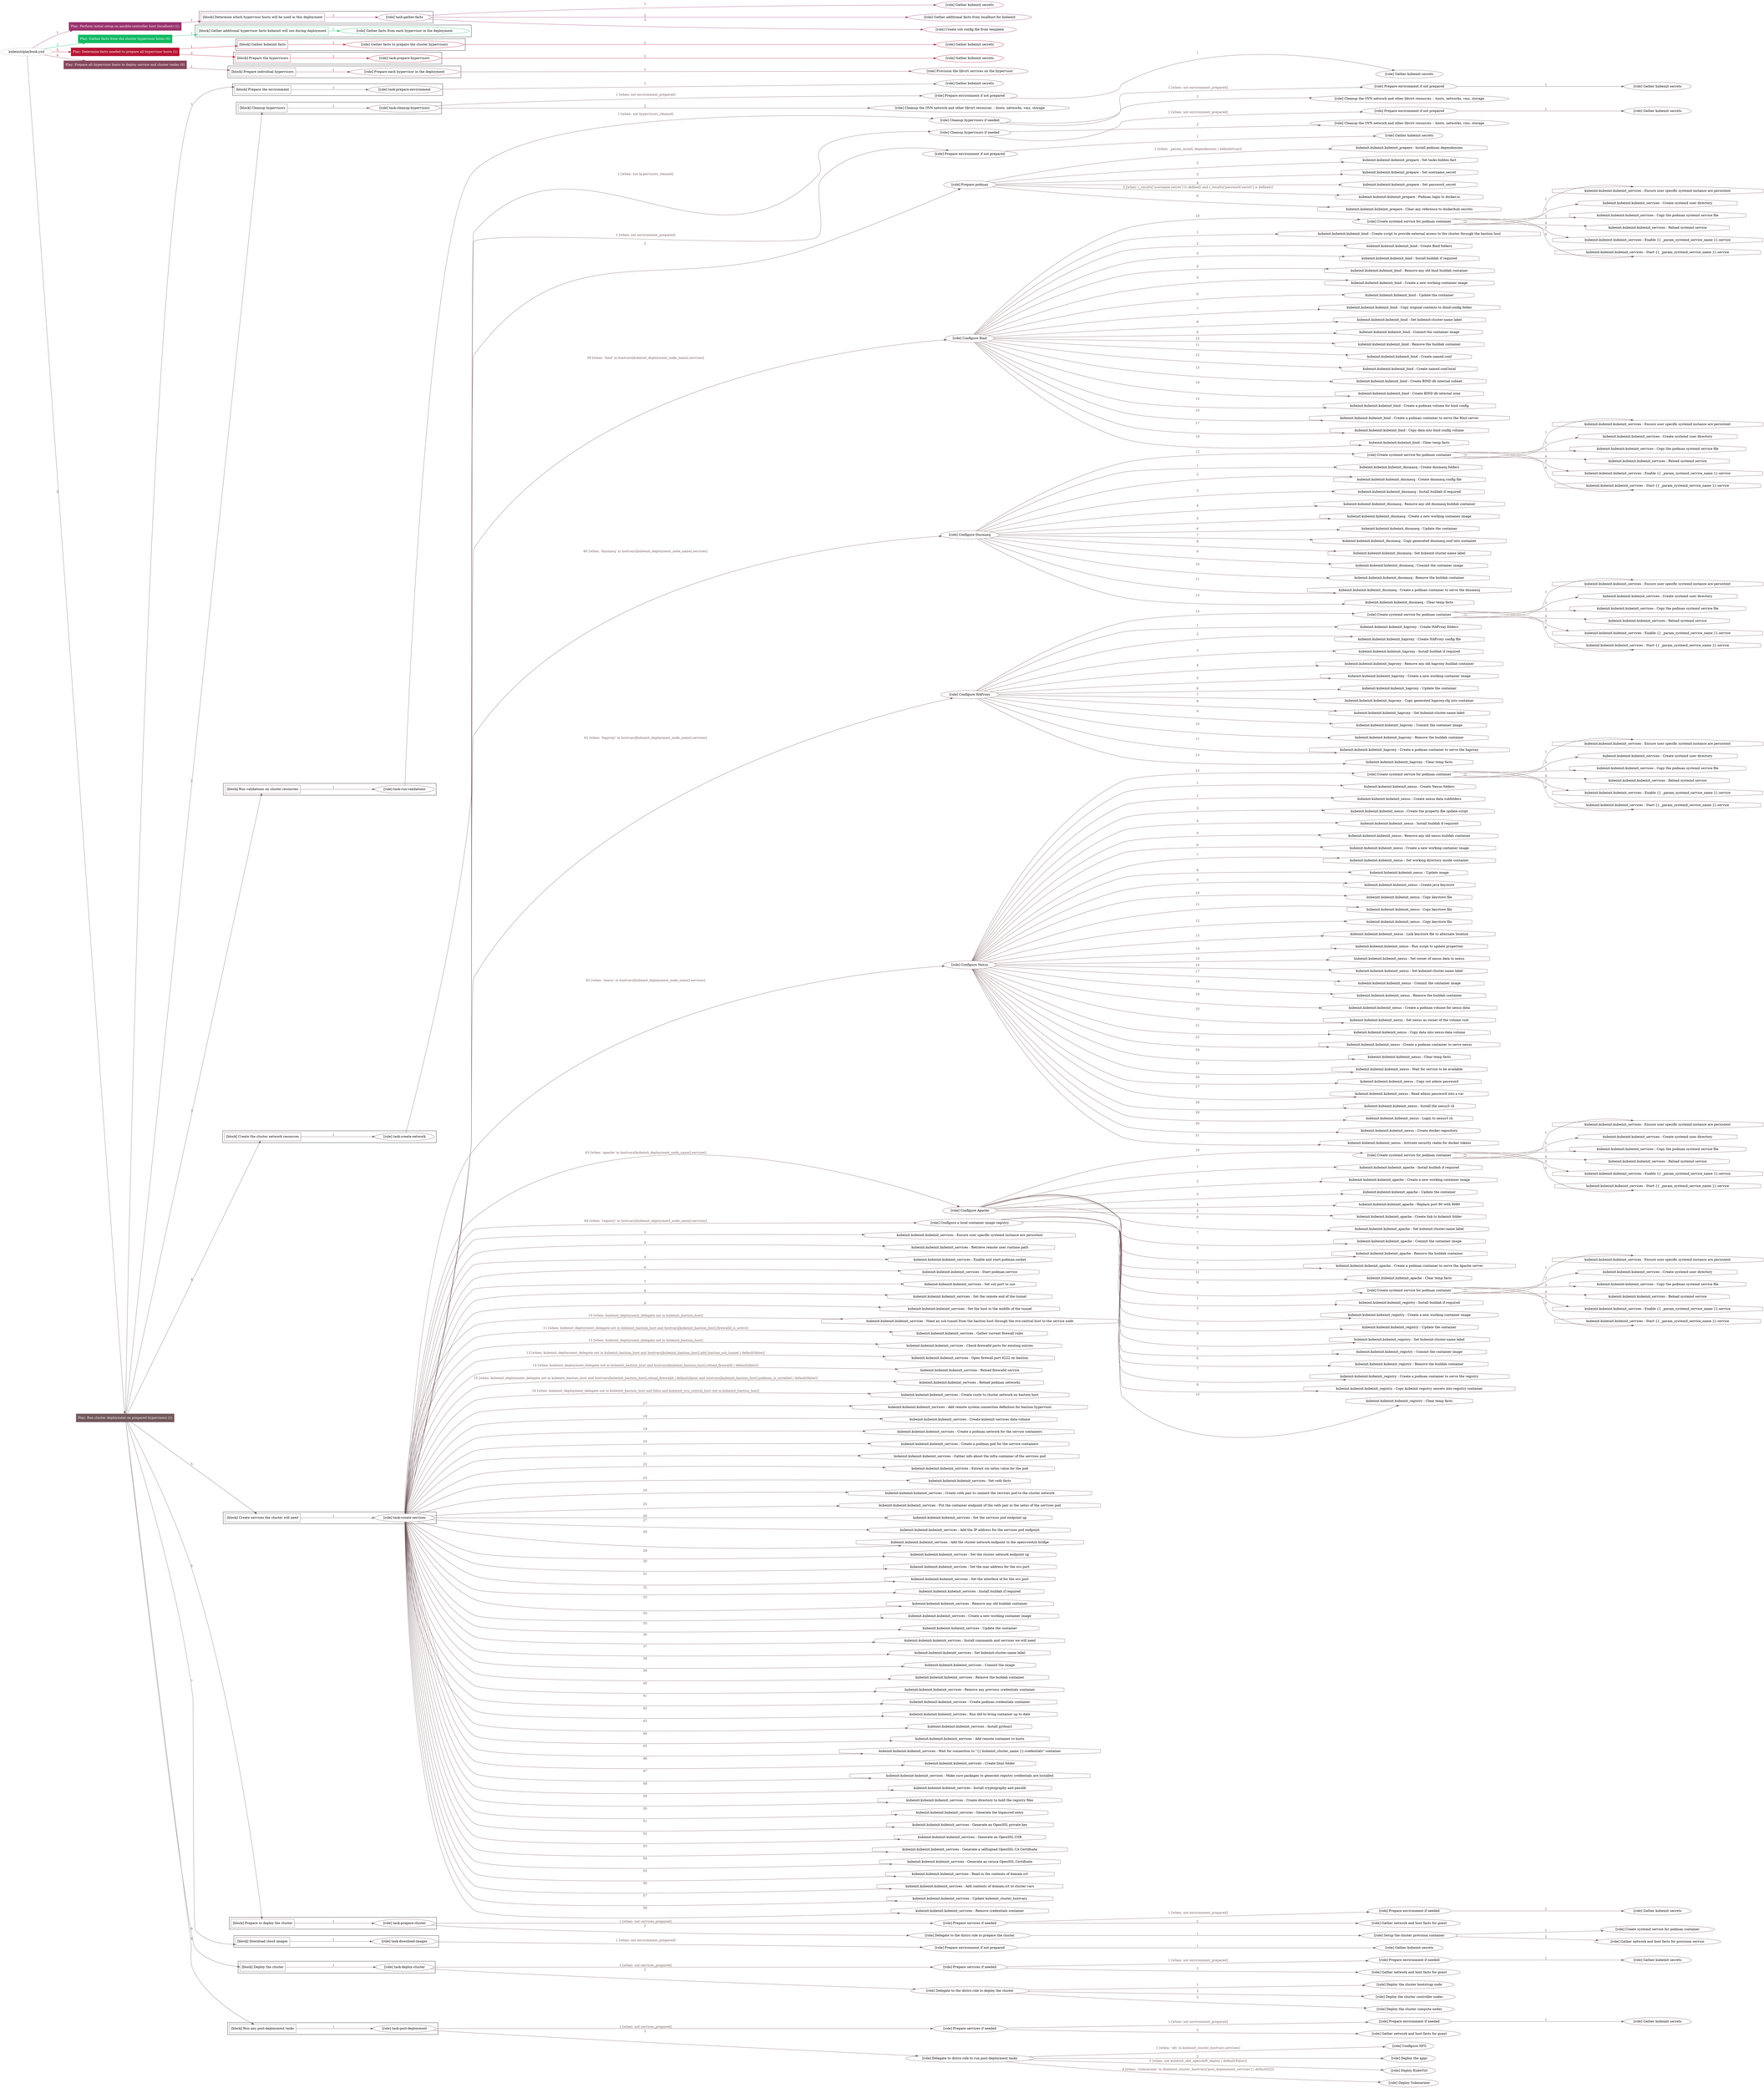 digraph {
	graph [concentrate=true ordering=in rankdir=LR ratio=fill]
	edge [esep=5 sep=10]
	"kubeinit/playbook.yml" [URL="/home/runner/work/kubeinit/kubeinit/kubeinit/playbook.yml" id=playbook_01065229 style=dotted]
	play_76f1037f [label="Play: Perform initial setup on ansible-controller host (localhost) (1)" URL="/home/runner/work/kubeinit/kubeinit/kubeinit/playbook.yml" color="#99336e" fontcolor="#ffffff" id=play_76f1037f shape=box style=filled tooltip=localhost]
	"kubeinit/playbook.yml" -> play_76f1037f [label="1 " color="#99336e" fontcolor="#99336e" id=edge_0eae64bf labeltooltip="1 " tooltip="1 "]
	subgraph "Gather kubeinit secrets" {
		role_0e69669c [label="[role] Gather kubeinit secrets" URL="/home/runner/.ansible/collections/ansible_collections/kubeinit/kubeinit/roles/kubeinit_prepare/tasks/build_hypervisors_group.yml" color="#99336e" id=role_0e69669c tooltip="Gather kubeinit secrets"]
	}
	subgraph "Gather additional facts from localhost for kubeinit" {
		role_a8c3400e [label="[role] Gather additional facts from localhost for kubeinit" URL="/home/runner/.ansible/collections/ansible_collections/kubeinit/kubeinit/roles/kubeinit_prepare/tasks/build_hypervisors_group.yml" color="#99336e" id=role_a8c3400e tooltip="Gather additional facts from localhost for kubeinit"]
	}
	subgraph "Create ssh config file from template" {
		role_271158eb [label="[role] Create ssh config file from template" URL="/home/runner/.ansible/collections/ansible_collections/kubeinit/kubeinit/roles/kubeinit_prepare/tasks/build_hypervisors_group.yml" color="#99336e" id=role_271158eb tooltip="Create ssh config file from template"]
	}
	subgraph "task-gather-facts" {
		role_806b0df1 [label="[role] task-gather-facts" URL="/home/runner/work/kubeinit/kubeinit/kubeinit/playbook.yml" color="#99336e" id=role_806b0df1 tooltip="task-gather-facts"]
		role_806b0df1 -> role_0e69669c [label="1 " color="#99336e" fontcolor="#99336e" id=edge_c03008fa labeltooltip="1 " tooltip="1 "]
		role_806b0df1 -> role_a8c3400e [label="2 " color="#99336e" fontcolor="#99336e" id=edge_94f6328c labeltooltip="2 " tooltip="2 "]
		role_806b0df1 -> role_271158eb [label="3 " color="#99336e" fontcolor="#99336e" id=edge_5ff9fe2e labeltooltip="3 " tooltip="3 "]
	}
	subgraph "Play: Perform initial setup on ansible-controller host (localhost) (1)" {
		play_76f1037f -> block_9acc3877 [label=1 color="#99336e" fontcolor="#99336e" id=edge_fb15da57 labeltooltip=1 tooltip=1]
		subgraph cluster_block_9acc3877 {
			block_9acc3877 [label="[block] Determine which hypervisor hosts will be used in this deployment" URL="/home/runner/work/kubeinit/kubeinit/kubeinit/playbook.yml" color="#99336e" id=block_9acc3877 labeltooltip="Determine which hypervisor hosts will be used in this deployment" shape=box tooltip="Determine which hypervisor hosts will be used in this deployment"]
			block_9acc3877 -> role_806b0df1 [label="1 " color="#99336e" fontcolor="#99336e" id=edge_b3e145c2 labeltooltip="1 " tooltip="1 "]
		}
	}
	play_ea6cf9b9 [label="Play: Gather facts from the cluster hypervisor hosts (0)" URL="/home/runner/work/kubeinit/kubeinit/kubeinit/playbook.yml" color="#12ba62" fontcolor="#ffffff" id=play_ea6cf9b9 shape=box style=filled tooltip="Play: Gather facts from the cluster hypervisor hosts (0)"]
	"kubeinit/playbook.yml" -> play_ea6cf9b9 [label="2 " color="#12ba62" fontcolor="#12ba62" id=edge_b6cfff8c labeltooltip="2 " tooltip="2 "]
	subgraph "Gather facts from each hypervisor in the deployment" {
		role_5477c864 [label="[role] Gather facts from each hypervisor in the deployment" URL="/home/runner/work/kubeinit/kubeinit/kubeinit/playbook.yml" color="#12ba62" id=role_5477c864 tooltip="Gather facts from each hypervisor in the deployment"]
	}
	subgraph "Play: Gather facts from the cluster hypervisor hosts (0)" {
		play_ea6cf9b9 -> block_3a9c50fa [label=1 color="#12ba62" fontcolor="#12ba62" id=edge_4cd76bc1 labeltooltip=1 tooltip=1]
		subgraph cluster_block_3a9c50fa {
			block_3a9c50fa [label="[block] Gather additional hypervisor facts kubeinit will use during deployment" URL="/home/runner/work/kubeinit/kubeinit/kubeinit/playbook.yml" color="#12ba62" id=block_3a9c50fa labeltooltip="Gather additional hypervisor facts kubeinit will use during deployment" shape=box tooltip="Gather additional hypervisor facts kubeinit will use during deployment"]
			block_3a9c50fa -> role_5477c864 [label="1 " color="#12ba62" fontcolor="#12ba62" id=edge_171a05c5 labeltooltip="1 " tooltip="1 "]
		}
	}
	play_e8ca465f [label="Play: Determine facts needed to prepare all hypervisor hosts (1)" URL="/home/runner/work/kubeinit/kubeinit/kubeinit/playbook.yml" color="#b71532" fontcolor="#ffffff" id=play_e8ca465f shape=box style=filled tooltip=localhost]
	"kubeinit/playbook.yml" -> play_e8ca465f [label="3 " color="#b71532" fontcolor="#b71532" id=edge_9924df25 labeltooltip="3 " tooltip="3 "]
	subgraph "Gather kubeinit secrets" {
		role_64637b50 [label="[role] Gather kubeinit secrets" URL="/home/runner/.ansible/collections/ansible_collections/kubeinit/kubeinit/roles/kubeinit_prepare/tasks/gather_kubeinit_facts.yml" color="#b71532" id=role_64637b50 tooltip="Gather kubeinit secrets"]
	}
	subgraph "Gather facts to prepare the cluster hypervisors" {
		role_3d795b3e [label="[role] Gather facts to prepare the cluster hypervisors" URL="/home/runner/work/kubeinit/kubeinit/kubeinit/playbook.yml" color="#b71532" id=role_3d795b3e tooltip="Gather facts to prepare the cluster hypervisors"]
		role_3d795b3e -> role_64637b50 [label="1 " color="#b71532" fontcolor="#b71532" id=edge_dd8e9672 labeltooltip="1 " tooltip="1 "]
	}
	subgraph "Gather kubeinit secrets" {
		role_11427924 [label="[role] Gather kubeinit secrets" URL="/home/runner/.ansible/collections/ansible_collections/kubeinit/kubeinit/roles/kubeinit_prepare/tasks/gather_kubeinit_facts.yml" color="#b71532" id=role_11427924 tooltip="Gather kubeinit secrets"]
	}
	subgraph "task-prepare-hypervisors" {
		role_770fcfc3 [label="[role] task-prepare-hypervisors" URL="/home/runner/work/kubeinit/kubeinit/kubeinit/playbook.yml" color="#b71532" id=role_770fcfc3 tooltip="task-prepare-hypervisors"]
		role_770fcfc3 -> role_11427924 [label="1 " color="#b71532" fontcolor="#b71532" id=edge_5ce8111d labeltooltip="1 " tooltip="1 "]
	}
	subgraph "Play: Determine facts needed to prepare all hypervisor hosts (1)" {
		play_e8ca465f -> block_cf639aaf [label=1 color="#b71532" fontcolor="#b71532" id=edge_b5227636 labeltooltip=1 tooltip=1]
		subgraph cluster_block_cf639aaf {
			block_cf639aaf [label="[block] Gather kubeinit facts" URL="/home/runner/work/kubeinit/kubeinit/kubeinit/playbook.yml" color="#b71532" id=block_cf639aaf labeltooltip="Gather kubeinit facts" shape=box tooltip="Gather kubeinit facts"]
			block_cf639aaf -> role_3d795b3e [label="1 " color="#b71532" fontcolor="#b71532" id=edge_d3a464a3 labeltooltip="1 " tooltip="1 "]
		}
		play_e8ca465f -> block_5e62eb6c [label=2 color="#b71532" fontcolor="#b71532" id=edge_65fdde1f labeltooltip=2 tooltip=2]
		subgraph cluster_block_5e62eb6c {
			block_5e62eb6c [label="[block] Prepare the hypervisors" URL="/home/runner/work/kubeinit/kubeinit/kubeinit/playbook.yml" color="#b71532" id=block_5e62eb6c labeltooltip="Prepare the hypervisors" shape=box tooltip="Prepare the hypervisors"]
			block_5e62eb6c -> role_770fcfc3 [label="1 " color="#b71532" fontcolor="#b71532" id=edge_1069757a labeltooltip="1 " tooltip="1 "]
		}
	}
	play_8ae9b34a [label="Play: Prepare all hypervisor hosts to deploy service and cluster nodes (0)" URL="/home/runner/work/kubeinit/kubeinit/kubeinit/playbook.yml" color="#85475c" fontcolor="#ffffff" id=play_8ae9b34a shape=box style=filled tooltip="Play: Prepare all hypervisor hosts to deploy service and cluster nodes (0)"]
	"kubeinit/playbook.yml" -> play_8ae9b34a [label="4 " color="#85475c" fontcolor="#85475c" id=edge_1a930ff6 labeltooltip="4 " tooltip="4 "]
	subgraph "Provision the libvirt services on the hypervisor" {
		role_21e0e8d7 [label="[role] Provision the libvirt services on the hypervisor" URL="/home/runner/.ansible/collections/ansible_collections/kubeinit/kubeinit/roles/kubeinit_prepare/tasks/prepare_hypervisor.yml" color="#85475c" id=role_21e0e8d7 tooltip="Provision the libvirt services on the hypervisor"]
	}
	subgraph "Prepare each hypervisor in the deployment" {
		role_87f641de [label="[role] Prepare each hypervisor in the deployment" URL="/home/runner/work/kubeinit/kubeinit/kubeinit/playbook.yml" color="#85475c" id=role_87f641de tooltip="Prepare each hypervisor in the deployment"]
		role_87f641de -> role_21e0e8d7 [label="1 " color="#85475c" fontcolor="#85475c" id=edge_d6b4081b labeltooltip="1 " tooltip="1 "]
	}
	subgraph "Play: Prepare all hypervisor hosts to deploy service and cluster nodes (0)" {
		play_8ae9b34a -> block_e7948fdf [label=1 color="#85475c" fontcolor="#85475c" id=edge_f3294a9b labeltooltip=1 tooltip=1]
		subgraph cluster_block_e7948fdf {
			block_e7948fdf [label="[block] Prepare individual hypervisors" URL="/home/runner/work/kubeinit/kubeinit/kubeinit/playbook.yml" color="#85475c" id=block_e7948fdf labeltooltip="Prepare individual hypervisors" shape=box tooltip="Prepare individual hypervisors"]
			block_e7948fdf -> role_87f641de [label="1 " color="#85475c" fontcolor="#85475c" id=edge_5bcc3a8d labeltooltip="1 " tooltip="1 "]
		}
	}
	play_587ca914 [label="Play: Run cluster deployment on prepared hypervisors (1)" URL="/home/runner/work/kubeinit/kubeinit/kubeinit/playbook.yml" color="#73595c" fontcolor="#ffffff" id=play_587ca914 shape=box style=filled tooltip=localhost]
	"kubeinit/playbook.yml" -> play_587ca914 [label="5 " color="#73595c" fontcolor="#73595c" id=edge_6e619ed2 labeltooltip="5 " tooltip="5 "]
	subgraph "Gather kubeinit secrets" {
		role_067536e7 [label="[role] Gather kubeinit secrets" URL="/home/runner/.ansible/collections/ansible_collections/kubeinit/kubeinit/roles/kubeinit_prepare/tasks/gather_kubeinit_facts.yml" color="#73595c" id=role_067536e7 tooltip="Gather kubeinit secrets"]
	}
	subgraph "task-prepare-environment" {
		role_e9078ad6 [label="[role] task-prepare-environment" URL="/home/runner/work/kubeinit/kubeinit/kubeinit/playbook.yml" color="#73595c" id=role_e9078ad6 tooltip="task-prepare-environment"]
		role_e9078ad6 -> role_067536e7 [label="1 " color="#73595c" fontcolor="#73595c" id=edge_ffb55d19 labeltooltip="1 " tooltip="1 "]
	}
	subgraph "Gather kubeinit secrets" {
		role_e1423c61 [label="[role] Gather kubeinit secrets" URL="/home/runner/.ansible/collections/ansible_collections/kubeinit/kubeinit/roles/kubeinit_prepare/tasks/gather_kubeinit_facts.yml" color="#73595c" id=role_e1423c61 tooltip="Gather kubeinit secrets"]
	}
	subgraph "Prepare environment if not prepared" {
		role_457e33b8 [label="[role] Prepare environment if not prepared" URL="/home/runner/.ansible/collections/ansible_collections/kubeinit/kubeinit/roles/kubeinit_prepare/tasks/cleanup_hypervisors.yml" color="#73595c" id=role_457e33b8 tooltip="Prepare environment if not prepared"]
		role_457e33b8 -> role_e1423c61 [label="1 " color="#73595c" fontcolor="#73595c" id=edge_1f9b3779 labeltooltip="1 " tooltip="1 "]
	}
	subgraph "Cleanup the OVN network and other libvirt resources -- hosts, networks, vms, storage" {
		role_2f75a192 [label="[role] Cleanup the OVN network and other libvirt resources -- hosts, networks, vms, storage" URL="/home/runner/.ansible/collections/ansible_collections/kubeinit/kubeinit/roles/kubeinit_prepare/tasks/cleanup_hypervisors.yml" color="#73595c" id=role_2f75a192 tooltip="Cleanup the OVN network and other libvirt resources -- hosts, networks, vms, storage"]
	}
	subgraph "task-cleanup-hypervisors" {
		role_7f335728 [label="[role] task-cleanup-hypervisors" URL="/home/runner/work/kubeinit/kubeinit/kubeinit/playbook.yml" color="#73595c" id=role_7f335728 tooltip="task-cleanup-hypervisors"]
		role_7f335728 -> role_457e33b8 [label="1 [when: not environment_prepared]" color="#73595c" fontcolor="#73595c" id=edge_2e8a4ff9 labeltooltip="1 [when: not environment_prepared]" tooltip="1 [when: not environment_prepared]"]
		role_7f335728 -> role_2f75a192 [label="2 " color="#73595c" fontcolor="#73595c" id=edge_9eabfe7f labeltooltip="2 " tooltip="2 "]
	}
	subgraph "Gather kubeinit secrets" {
		role_234965b5 [label="[role] Gather kubeinit secrets" URL="/home/runner/.ansible/collections/ansible_collections/kubeinit/kubeinit/roles/kubeinit_prepare/tasks/gather_kubeinit_facts.yml" color="#73595c" id=role_234965b5 tooltip="Gather kubeinit secrets"]
	}
	subgraph "Prepare environment if not prepared" {
		role_b7d65858 [label="[role] Prepare environment if not prepared" URL="/home/runner/.ansible/collections/ansible_collections/kubeinit/kubeinit/roles/kubeinit_prepare/tasks/cleanup_hypervisors.yml" color="#73595c" id=role_b7d65858 tooltip="Prepare environment if not prepared"]
		role_b7d65858 -> role_234965b5 [label="1 " color="#73595c" fontcolor="#73595c" id=edge_e1c72552 labeltooltip="1 " tooltip="1 "]
	}
	subgraph "Cleanup the OVN network and other libvirt resources -- hosts, networks, vms, storage" {
		role_132daa65 [label="[role] Cleanup the OVN network and other libvirt resources -- hosts, networks, vms, storage" URL="/home/runner/.ansible/collections/ansible_collections/kubeinit/kubeinit/roles/kubeinit_prepare/tasks/cleanup_hypervisors.yml" color="#73595c" id=role_132daa65 tooltip="Cleanup the OVN network and other libvirt resources -- hosts, networks, vms, storage"]
	}
	subgraph "Cleanup hypervisors if needed" {
		role_b3293294 [label="[role] Cleanup hypervisors if needed" URL="/home/runner/.ansible/collections/ansible_collections/kubeinit/kubeinit/roles/kubeinit_validations/tasks/main.yml" color="#73595c" id=role_b3293294 tooltip="Cleanup hypervisors if needed"]
		role_b3293294 -> role_b7d65858 [label="1 [when: not environment_prepared]" color="#73595c" fontcolor="#73595c" id=edge_89d8d07d labeltooltip="1 [when: not environment_prepared]" tooltip="1 [when: not environment_prepared]"]
		role_b3293294 -> role_132daa65 [label="2 " color="#73595c" fontcolor="#73595c" id=edge_51a67f52 labeltooltip="2 " tooltip="2 "]
	}
	subgraph "task-run-validations" {
		role_9b5f6101 [label="[role] task-run-validations" URL="/home/runner/work/kubeinit/kubeinit/kubeinit/playbook.yml" color="#73595c" id=role_9b5f6101 tooltip="task-run-validations"]
		role_9b5f6101 -> role_b3293294 [label="1 [when: not hypervisors_cleaned]" color="#73595c" fontcolor="#73595c" id=edge_6cbe07f6 labeltooltip="1 [when: not hypervisors_cleaned]" tooltip="1 [when: not hypervisors_cleaned]"]
	}
	subgraph "Gather kubeinit secrets" {
		role_b844fdc8 [label="[role] Gather kubeinit secrets" URL="/home/runner/.ansible/collections/ansible_collections/kubeinit/kubeinit/roles/kubeinit_prepare/tasks/gather_kubeinit_facts.yml" color="#73595c" id=role_b844fdc8 tooltip="Gather kubeinit secrets"]
	}
	subgraph "Prepare environment if not prepared" {
		role_dd7ac67d [label="[role] Prepare environment if not prepared" URL="/home/runner/.ansible/collections/ansible_collections/kubeinit/kubeinit/roles/kubeinit_prepare/tasks/cleanup_hypervisors.yml" color="#73595c" id=role_dd7ac67d tooltip="Prepare environment if not prepared"]
		role_dd7ac67d -> role_b844fdc8 [label="1 " color="#73595c" fontcolor="#73595c" id=edge_f44ea8af labeltooltip="1 " tooltip="1 "]
	}
	subgraph "Cleanup the OVN network and other libvirt resources -- hosts, networks, vms, storage" {
		role_a7b272f3 [label="[role] Cleanup the OVN network and other libvirt resources -- hosts, networks, vms, storage" URL="/home/runner/.ansible/collections/ansible_collections/kubeinit/kubeinit/roles/kubeinit_prepare/tasks/cleanup_hypervisors.yml" color="#73595c" id=role_a7b272f3 tooltip="Cleanup the OVN network and other libvirt resources -- hosts, networks, vms, storage"]
	}
	subgraph "Cleanup hypervisors if needed" {
		role_ebf6a519 [label="[role] Cleanup hypervisors if needed" URL="/home/runner/.ansible/collections/ansible_collections/kubeinit/kubeinit/roles/kubeinit_libvirt/tasks/create_network.yml" color="#73595c" id=role_ebf6a519 tooltip="Cleanup hypervisors if needed"]
		role_ebf6a519 -> role_dd7ac67d [label="1 [when: not environment_prepared]" color="#73595c" fontcolor="#73595c" id=edge_9e81ec17 labeltooltip="1 [when: not environment_prepared]" tooltip="1 [when: not environment_prepared]"]
		role_ebf6a519 -> role_a7b272f3 [label="2 " color="#73595c" fontcolor="#73595c" id=edge_c10bf84d labeltooltip="2 " tooltip="2 "]
	}
	subgraph "task-create-network" {
		role_40b12b2b [label="[role] task-create-network" URL="/home/runner/work/kubeinit/kubeinit/kubeinit/playbook.yml" color="#73595c" id=role_40b12b2b tooltip="task-create-network"]
		role_40b12b2b -> role_ebf6a519 [label="1 [when: not hypervisors_cleaned]" color="#73595c" fontcolor="#73595c" id=edge_c35411ed labeltooltip="1 [when: not hypervisors_cleaned]" tooltip="1 [when: not hypervisors_cleaned]"]
	}
	subgraph "Gather kubeinit secrets" {
		role_9909493a [label="[role] Gather kubeinit secrets" URL="/home/runner/.ansible/collections/ansible_collections/kubeinit/kubeinit/roles/kubeinit_prepare/tasks/gather_kubeinit_facts.yml" color="#73595c" id=role_9909493a tooltip="Gather kubeinit secrets"]
	}
	subgraph "Prepare environment if not prepared" {
		role_fcf6315d [label="[role] Prepare environment if not prepared" URL="/home/runner/.ansible/collections/ansible_collections/kubeinit/kubeinit/roles/kubeinit_services/tasks/main.yml" color="#73595c" id=role_fcf6315d tooltip="Prepare environment if not prepared"]
		role_fcf6315d -> role_9909493a [label="1 " color="#73595c" fontcolor="#73595c" id=edge_176916ff labeltooltip="1 " tooltip="1 "]
	}
	subgraph "Prepare podman" {
		role_3e866a86 [label="[role] Prepare podman" URL="/home/runner/.ansible/collections/ansible_collections/kubeinit/kubeinit/roles/kubeinit_services/tasks/00_create_service_pod.yml" color="#73595c" id=role_3e866a86 tooltip="Prepare podman"]
		task_52b0a54e [label="kubeinit.kubeinit.kubeinit_prepare : Install podman dependencies" URL="/home/runner/.ansible/collections/ansible_collections/kubeinit/kubeinit/roles/kubeinit_prepare/tasks/prepare_podman.yml" color="#73595c" id=task_52b0a54e shape=octagon tooltip="kubeinit.kubeinit.kubeinit_prepare : Install podman dependencies"]
		role_3e866a86 -> task_52b0a54e [label="1 [when: _param_install_dependencies | default(true)]" color="#73595c" fontcolor="#73595c" id=edge_a6d2dcca labeltooltip="1 [when: _param_install_dependencies | default(true)]" tooltip="1 [when: _param_install_dependencies | default(true)]"]
		task_5d563432 [label="kubeinit.kubeinit.kubeinit_prepare : Set tasks-hidden fact" URL="/home/runner/.ansible/collections/ansible_collections/kubeinit/kubeinit/roles/kubeinit_prepare/tasks/prepare_podman.yml" color="#73595c" id=task_5d563432 shape=octagon tooltip="kubeinit.kubeinit.kubeinit_prepare : Set tasks-hidden fact"]
		role_3e866a86 -> task_5d563432 [label="2 " color="#73595c" fontcolor="#73595c" id=edge_022794a6 labeltooltip="2 " tooltip="2 "]
		task_91013629 [label="kubeinit.kubeinit.kubeinit_prepare : Set username_secret" URL="/home/runner/.ansible/collections/ansible_collections/kubeinit/kubeinit/roles/kubeinit_prepare/tasks/prepare_podman.yml" color="#73595c" id=task_91013629 shape=octagon tooltip="kubeinit.kubeinit.kubeinit_prepare : Set username_secret"]
		role_3e866a86 -> task_91013629 [label="3 " color="#73595c" fontcolor="#73595c" id=edge_ecd6ae5b labeltooltip="3 " tooltip="3 "]
		task_c5ede76f [label="kubeinit.kubeinit.kubeinit_prepare : Set password_secret" URL="/home/runner/.ansible/collections/ansible_collections/kubeinit/kubeinit/roles/kubeinit_prepare/tasks/prepare_podman.yml" color="#73595c" id=task_c5ede76f shape=octagon tooltip="kubeinit.kubeinit.kubeinit_prepare : Set password_secret"]
		role_3e866a86 -> task_c5ede76f [label="4 " color="#73595c" fontcolor="#73595c" id=edge_3f39313f labeltooltip="4 " tooltip="4 "]
		task_2111371f [label="kubeinit.kubeinit.kubeinit_prepare : Podman login to docker.io" URL="/home/runner/.ansible/collections/ansible_collections/kubeinit/kubeinit/roles/kubeinit_prepare/tasks/prepare_podman.yml" color="#73595c" id=task_2111371f shape=octagon tooltip="kubeinit.kubeinit.kubeinit_prepare : Podman login to docker.io"]
		role_3e866a86 -> task_2111371f [label="5 [when: (_results['username-secret'] is defined) and (_results['password-secret'] is defined)]" color="#73595c" fontcolor="#73595c" id=edge_91abb4de labeltooltip="5 [when: (_results['username-secret'] is defined) and (_results['password-secret'] is defined)]" tooltip="5 [when: (_results['username-secret'] is defined) and (_results['password-secret'] is defined)]"]
		task_e4da3115 [label="kubeinit.kubeinit.kubeinit_prepare : Clear any reference to dockerhub secrets" URL="/home/runner/.ansible/collections/ansible_collections/kubeinit/kubeinit/roles/kubeinit_prepare/tasks/prepare_podman.yml" color="#73595c" id=task_e4da3115 shape=octagon tooltip="kubeinit.kubeinit.kubeinit_prepare : Clear any reference to dockerhub secrets"]
		role_3e866a86 -> task_e4da3115 [label="6 " color="#73595c" fontcolor="#73595c" id=edge_6203d8ed labeltooltip="6 " tooltip="6 "]
	}
	subgraph "Create systemd service for podman container" {
		role_59bc71a6 [label="[role] Create systemd service for podman container" URL="/home/runner/.ansible/collections/ansible_collections/kubeinit/kubeinit/roles/kubeinit_bind/tasks/main.yml" color="#73595c" id=role_59bc71a6 tooltip="Create systemd service for podman container"]
		task_5bc8209d [label="kubeinit.kubeinit.kubeinit_services : Ensure user specific systemd instance are persistent" URL="/home/runner/.ansible/collections/ansible_collections/kubeinit/kubeinit/roles/kubeinit_services/tasks/create_managed_service.yml" color="#73595c" id=task_5bc8209d shape=octagon tooltip="kubeinit.kubeinit.kubeinit_services : Ensure user specific systemd instance are persistent"]
		role_59bc71a6 -> task_5bc8209d [label="1 " color="#73595c" fontcolor="#73595c" id=edge_005a291e labeltooltip="1 " tooltip="1 "]
		task_2a12161e [label="kubeinit.kubeinit.kubeinit_services : Create systemd user directory" URL="/home/runner/.ansible/collections/ansible_collections/kubeinit/kubeinit/roles/kubeinit_services/tasks/create_managed_service.yml" color="#73595c" id=task_2a12161e shape=octagon tooltip="kubeinit.kubeinit.kubeinit_services : Create systemd user directory"]
		role_59bc71a6 -> task_2a12161e [label="2 " color="#73595c" fontcolor="#73595c" id=edge_c6657e4d labeltooltip="2 " tooltip="2 "]
		task_ad69ef98 [label="kubeinit.kubeinit.kubeinit_services : Copy the podman systemd service file" URL="/home/runner/.ansible/collections/ansible_collections/kubeinit/kubeinit/roles/kubeinit_services/tasks/create_managed_service.yml" color="#73595c" id=task_ad69ef98 shape=octagon tooltip="kubeinit.kubeinit.kubeinit_services : Copy the podman systemd service file"]
		role_59bc71a6 -> task_ad69ef98 [label="3 " color="#73595c" fontcolor="#73595c" id=edge_60ce36dd labeltooltip="3 " tooltip="3 "]
		task_0efbfbd9 [label="kubeinit.kubeinit.kubeinit_services : Reload systemd service" URL="/home/runner/.ansible/collections/ansible_collections/kubeinit/kubeinit/roles/kubeinit_services/tasks/create_managed_service.yml" color="#73595c" id=task_0efbfbd9 shape=octagon tooltip="kubeinit.kubeinit.kubeinit_services : Reload systemd service"]
		role_59bc71a6 -> task_0efbfbd9 [label="4 " color="#73595c" fontcolor="#73595c" id=edge_3cc62dc4 labeltooltip="4 " tooltip="4 "]
		task_580cce6e [label="kubeinit.kubeinit.kubeinit_services : Enable {{ _param_systemd_service_name }}.service" URL="/home/runner/.ansible/collections/ansible_collections/kubeinit/kubeinit/roles/kubeinit_services/tasks/create_managed_service.yml" color="#73595c" id=task_580cce6e shape=octagon tooltip="kubeinit.kubeinit.kubeinit_services : Enable {{ _param_systemd_service_name }}.service"]
		role_59bc71a6 -> task_580cce6e [label="5 " color="#73595c" fontcolor="#73595c" id=edge_ed61fc68 labeltooltip="5 " tooltip="5 "]
		task_1698e587 [label="kubeinit.kubeinit.kubeinit_services : Start {{ _param_systemd_service_name }}.service" URL="/home/runner/.ansible/collections/ansible_collections/kubeinit/kubeinit/roles/kubeinit_services/tasks/create_managed_service.yml" color="#73595c" id=task_1698e587 shape=octagon tooltip="kubeinit.kubeinit.kubeinit_services : Start {{ _param_systemd_service_name }}.service"]
		role_59bc71a6 -> task_1698e587 [label="6 " color="#73595c" fontcolor="#73595c" id=edge_97a83b22 labeltooltip="6 " tooltip="6 "]
	}
	subgraph "Configure Bind" {
		role_300b37ca [label="[role] Configure Bind" URL="/home/runner/.ansible/collections/ansible_collections/kubeinit/kubeinit/roles/kubeinit_services/tasks/start_services_containers.yml" color="#73595c" id=role_300b37ca tooltip="Configure Bind"]
		task_ed6e73b8 [label="kubeinit.kubeinit.kubeinit_bind : Create script to provide external access to the cluster through the bastion host" URL="/home/runner/.ansible/collections/ansible_collections/kubeinit/kubeinit/roles/kubeinit_bind/tasks/main.yml" color="#73595c" id=task_ed6e73b8 shape=octagon tooltip="kubeinit.kubeinit.kubeinit_bind : Create script to provide external access to the cluster through the bastion host"]
		role_300b37ca -> task_ed6e73b8 [label="1 " color="#73595c" fontcolor="#73595c" id=edge_6ff6861e labeltooltip="1 " tooltip="1 "]
		task_37c45984 [label="kubeinit.kubeinit.kubeinit_bind : Create Bind folders" URL="/home/runner/.ansible/collections/ansible_collections/kubeinit/kubeinit/roles/kubeinit_bind/tasks/main.yml" color="#73595c" id=task_37c45984 shape=octagon tooltip="kubeinit.kubeinit.kubeinit_bind : Create Bind folders"]
		role_300b37ca -> task_37c45984 [label="2 " color="#73595c" fontcolor="#73595c" id=edge_02955c27 labeltooltip="2 " tooltip="2 "]
		task_90304084 [label="kubeinit.kubeinit.kubeinit_bind : Install buildah if required" URL="/home/runner/.ansible/collections/ansible_collections/kubeinit/kubeinit/roles/kubeinit_bind/tasks/main.yml" color="#73595c" id=task_90304084 shape=octagon tooltip="kubeinit.kubeinit.kubeinit_bind : Install buildah if required"]
		role_300b37ca -> task_90304084 [label="3 " color="#73595c" fontcolor="#73595c" id=edge_9c390705 labeltooltip="3 " tooltip="3 "]
		task_a209cf5d [label="kubeinit.kubeinit.kubeinit_bind : Remove any old bind buildah container" URL="/home/runner/.ansible/collections/ansible_collections/kubeinit/kubeinit/roles/kubeinit_bind/tasks/main.yml" color="#73595c" id=task_a209cf5d shape=octagon tooltip="kubeinit.kubeinit.kubeinit_bind : Remove any old bind buildah container"]
		role_300b37ca -> task_a209cf5d [label="4 " color="#73595c" fontcolor="#73595c" id=edge_30ec52ee labeltooltip="4 " tooltip="4 "]
		task_df3c379c [label="kubeinit.kubeinit.kubeinit_bind : Create a new working container image" URL="/home/runner/.ansible/collections/ansible_collections/kubeinit/kubeinit/roles/kubeinit_bind/tasks/main.yml" color="#73595c" id=task_df3c379c shape=octagon tooltip="kubeinit.kubeinit.kubeinit_bind : Create a new working container image"]
		role_300b37ca -> task_df3c379c [label="5 " color="#73595c" fontcolor="#73595c" id=edge_fde220d6 labeltooltip="5 " tooltip="5 "]
		task_b6152ee0 [label="kubeinit.kubeinit.kubeinit_bind : Update the container" URL="/home/runner/.ansible/collections/ansible_collections/kubeinit/kubeinit/roles/kubeinit_bind/tasks/main.yml" color="#73595c" id=task_b6152ee0 shape=octagon tooltip="kubeinit.kubeinit.kubeinit_bind : Update the container"]
		role_300b37ca -> task_b6152ee0 [label="6 " color="#73595c" fontcolor="#73595c" id=edge_e804f4a2 labeltooltip="6 " tooltip="6 "]
		task_27467879 [label="kubeinit.kubeinit.kubeinit_bind : Copy original contents to /bind-config folder" URL="/home/runner/.ansible/collections/ansible_collections/kubeinit/kubeinit/roles/kubeinit_bind/tasks/main.yml" color="#73595c" id=task_27467879 shape=octagon tooltip="kubeinit.kubeinit.kubeinit_bind : Copy original contents to /bind-config folder"]
		role_300b37ca -> task_27467879 [label="7 " color="#73595c" fontcolor="#73595c" id=edge_097b332e labeltooltip="7 " tooltip="7 "]
		task_8c110c3a [label="kubeinit.kubeinit.kubeinit_bind : Set kubeinit-cluster-name label" URL="/home/runner/.ansible/collections/ansible_collections/kubeinit/kubeinit/roles/kubeinit_bind/tasks/main.yml" color="#73595c" id=task_8c110c3a shape=octagon tooltip="kubeinit.kubeinit.kubeinit_bind : Set kubeinit-cluster-name label"]
		role_300b37ca -> task_8c110c3a [label="8 " color="#73595c" fontcolor="#73595c" id=edge_14c6fcf7 labeltooltip="8 " tooltip="8 "]
		task_a40166cb [label="kubeinit.kubeinit.kubeinit_bind : Commit the container image" URL="/home/runner/.ansible/collections/ansible_collections/kubeinit/kubeinit/roles/kubeinit_bind/tasks/main.yml" color="#73595c" id=task_a40166cb shape=octagon tooltip="kubeinit.kubeinit.kubeinit_bind : Commit the container image"]
		role_300b37ca -> task_a40166cb [label="9 " color="#73595c" fontcolor="#73595c" id=edge_bb6e9610 labeltooltip="9 " tooltip="9 "]
		task_5e0b5b7c [label="kubeinit.kubeinit.kubeinit_bind : Remove the buildah container" URL="/home/runner/.ansible/collections/ansible_collections/kubeinit/kubeinit/roles/kubeinit_bind/tasks/main.yml" color="#73595c" id=task_5e0b5b7c shape=octagon tooltip="kubeinit.kubeinit.kubeinit_bind : Remove the buildah container"]
		role_300b37ca -> task_5e0b5b7c [label="10 " color="#73595c" fontcolor="#73595c" id=edge_6c7af6a3 labeltooltip="10 " tooltip="10 "]
		task_a409196e [label="kubeinit.kubeinit.kubeinit_bind : Create named.conf" URL="/home/runner/.ansible/collections/ansible_collections/kubeinit/kubeinit/roles/kubeinit_bind/tasks/main.yml" color="#73595c" id=task_a409196e shape=octagon tooltip="kubeinit.kubeinit.kubeinit_bind : Create named.conf"]
		role_300b37ca -> task_a409196e [label="11 " color="#73595c" fontcolor="#73595c" id=edge_66cac720 labeltooltip="11 " tooltip="11 "]
		task_35886b43 [label="kubeinit.kubeinit.kubeinit_bind : Create named.conf.local" URL="/home/runner/.ansible/collections/ansible_collections/kubeinit/kubeinit/roles/kubeinit_bind/tasks/main.yml" color="#73595c" id=task_35886b43 shape=octagon tooltip="kubeinit.kubeinit.kubeinit_bind : Create named.conf.local"]
		role_300b37ca -> task_35886b43 [label="12 " color="#73595c" fontcolor="#73595c" id=edge_0e856377 labeltooltip="12 " tooltip="12 "]
		task_09d18fff [label="kubeinit.kubeinit.kubeinit_bind : Create BIND db internal subnet" URL="/home/runner/.ansible/collections/ansible_collections/kubeinit/kubeinit/roles/kubeinit_bind/tasks/main.yml" color="#73595c" id=task_09d18fff shape=octagon tooltip="kubeinit.kubeinit.kubeinit_bind : Create BIND db internal subnet"]
		role_300b37ca -> task_09d18fff [label="13 " color="#73595c" fontcolor="#73595c" id=edge_fa6a3b62 labeltooltip="13 " tooltip="13 "]
		task_c19f7c82 [label="kubeinit.kubeinit.kubeinit_bind : Create BIND db internal zone" URL="/home/runner/.ansible/collections/ansible_collections/kubeinit/kubeinit/roles/kubeinit_bind/tasks/main.yml" color="#73595c" id=task_c19f7c82 shape=octagon tooltip="kubeinit.kubeinit.kubeinit_bind : Create BIND db internal zone"]
		role_300b37ca -> task_c19f7c82 [label="14 " color="#73595c" fontcolor="#73595c" id=edge_6ae4127f labeltooltip="14 " tooltip="14 "]
		task_1c58db09 [label="kubeinit.kubeinit.kubeinit_bind : Create a podman volume for bind config" URL="/home/runner/.ansible/collections/ansible_collections/kubeinit/kubeinit/roles/kubeinit_bind/tasks/main.yml" color="#73595c" id=task_1c58db09 shape=octagon tooltip="kubeinit.kubeinit.kubeinit_bind : Create a podman volume for bind config"]
		role_300b37ca -> task_1c58db09 [label="15 " color="#73595c" fontcolor="#73595c" id=edge_bb084bbd labeltooltip="15 " tooltip="15 "]
		task_b3e663d7 [label="kubeinit.kubeinit.kubeinit_bind : Create a podman container to serve the Bind server" URL="/home/runner/.ansible/collections/ansible_collections/kubeinit/kubeinit/roles/kubeinit_bind/tasks/main.yml" color="#73595c" id=task_b3e663d7 shape=octagon tooltip="kubeinit.kubeinit.kubeinit_bind : Create a podman container to serve the Bind server"]
		role_300b37ca -> task_b3e663d7 [label="16 " color="#73595c" fontcolor="#73595c" id=edge_0d9fab89 labeltooltip="16 " tooltip="16 "]
		task_3e44b4e6 [label="kubeinit.kubeinit.kubeinit_bind : Copy data into bind config volume" URL="/home/runner/.ansible/collections/ansible_collections/kubeinit/kubeinit/roles/kubeinit_bind/tasks/main.yml" color="#73595c" id=task_3e44b4e6 shape=octagon tooltip="kubeinit.kubeinit.kubeinit_bind : Copy data into bind config volume"]
		role_300b37ca -> task_3e44b4e6 [label="17 " color="#73595c" fontcolor="#73595c" id=edge_a5b7c37d labeltooltip="17 " tooltip="17 "]
		role_300b37ca -> role_59bc71a6 [label="18 " color="#73595c" fontcolor="#73595c" id=edge_a1719373 labeltooltip="18 " tooltip="18 "]
		task_24e05b59 [label="kubeinit.kubeinit.kubeinit_bind : Clear temp facts" URL="/home/runner/.ansible/collections/ansible_collections/kubeinit/kubeinit/roles/kubeinit_bind/tasks/main.yml" color="#73595c" id=task_24e05b59 shape=octagon tooltip="kubeinit.kubeinit.kubeinit_bind : Clear temp facts"]
		role_300b37ca -> task_24e05b59 [label="19 " color="#73595c" fontcolor="#73595c" id=edge_23676a45 labeltooltip="19 " tooltip="19 "]
	}
	subgraph "Create systemd service for podman container" {
		role_822936c1 [label="[role] Create systemd service for podman container" URL="/home/runner/.ansible/collections/ansible_collections/kubeinit/kubeinit/roles/kubeinit_dnsmasq/tasks/main.yml" color="#73595c" id=role_822936c1 tooltip="Create systemd service for podman container"]
		task_df25082f [label="kubeinit.kubeinit.kubeinit_services : Ensure user specific systemd instance are persistent" URL="/home/runner/.ansible/collections/ansible_collections/kubeinit/kubeinit/roles/kubeinit_services/tasks/create_managed_service.yml" color="#73595c" id=task_df25082f shape=octagon tooltip="kubeinit.kubeinit.kubeinit_services : Ensure user specific systemd instance are persistent"]
		role_822936c1 -> task_df25082f [label="1 " color="#73595c" fontcolor="#73595c" id=edge_0f8fd7aa labeltooltip="1 " tooltip="1 "]
		task_80574855 [label="kubeinit.kubeinit.kubeinit_services : Create systemd user directory" URL="/home/runner/.ansible/collections/ansible_collections/kubeinit/kubeinit/roles/kubeinit_services/tasks/create_managed_service.yml" color="#73595c" id=task_80574855 shape=octagon tooltip="kubeinit.kubeinit.kubeinit_services : Create systemd user directory"]
		role_822936c1 -> task_80574855 [label="2 " color="#73595c" fontcolor="#73595c" id=edge_6e79edae labeltooltip="2 " tooltip="2 "]
		task_b95f60ad [label="kubeinit.kubeinit.kubeinit_services : Copy the podman systemd service file" URL="/home/runner/.ansible/collections/ansible_collections/kubeinit/kubeinit/roles/kubeinit_services/tasks/create_managed_service.yml" color="#73595c" id=task_b95f60ad shape=octagon tooltip="kubeinit.kubeinit.kubeinit_services : Copy the podman systemd service file"]
		role_822936c1 -> task_b95f60ad [label="3 " color="#73595c" fontcolor="#73595c" id=edge_ce843c65 labeltooltip="3 " tooltip="3 "]
		task_1c618ff3 [label="kubeinit.kubeinit.kubeinit_services : Reload systemd service" URL="/home/runner/.ansible/collections/ansible_collections/kubeinit/kubeinit/roles/kubeinit_services/tasks/create_managed_service.yml" color="#73595c" id=task_1c618ff3 shape=octagon tooltip="kubeinit.kubeinit.kubeinit_services : Reload systemd service"]
		role_822936c1 -> task_1c618ff3 [label="4 " color="#73595c" fontcolor="#73595c" id=edge_a3a66cc2 labeltooltip="4 " tooltip="4 "]
		task_f18fb731 [label="kubeinit.kubeinit.kubeinit_services : Enable {{ _param_systemd_service_name }}.service" URL="/home/runner/.ansible/collections/ansible_collections/kubeinit/kubeinit/roles/kubeinit_services/tasks/create_managed_service.yml" color="#73595c" id=task_f18fb731 shape=octagon tooltip="kubeinit.kubeinit.kubeinit_services : Enable {{ _param_systemd_service_name }}.service"]
		role_822936c1 -> task_f18fb731 [label="5 " color="#73595c" fontcolor="#73595c" id=edge_e024311e labeltooltip="5 " tooltip="5 "]
		task_f8928b49 [label="kubeinit.kubeinit.kubeinit_services : Start {{ _param_systemd_service_name }}.service" URL="/home/runner/.ansible/collections/ansible_collections/kubeinit/kubeinit/roles/kubeinit_services/tasks/create_managed_service.yml" color="#73595c" id=task_f8928b49 shape=octagon tooltip="kubeinit.kubeinit.kubeinit_services : Start {{ _param_systemd_service_name }}.service"]
		role_822936c1 -> task_f8928b49 [label="6 " color="#73595c" fontcolor="#73595c" id=edge_e77c57be labeltooltip="6 " tooltip="6 "]
	}
	subgraph "Configure Dnsmasq" {
		role_8de93d70 [label="[role] Configure Dnsmasq" URL="/home/runner/.ansible/collections/ansible_collections/kubeinit/kubeinit/roles/kubeinit_services/tasks/start_services_containers.yml" color="#73595c" id=role_8de93d70 tooltip="Configure Dnsmasq"]
		task_c3c68217 [label="kubeinit.kubeinit.kubeinit_dnsmasq : Create dnsmasq folders" URL="/home/runner/.ansible/collections/ansible_collections/kubeinit/kubeinit/roles/kubeinit_dnsmasq/tasks/main.yml" color="#73595c" id=task_c3c68217 shape=octagon tooltip="kubeinit.kubeinit.kubeinit_dnsmasq : Create dnsmasq folders"]
		role_8de93d70 -> task_c3c68217 [label="1 " color="#73595c" fontcolor="#73595c" id=edge_aec66df9 labeltooltip="1 " tooltip="1 "]
		task_6e96dc5d [label="kubeinit.kubeinit.kubeinit_dnsmasq : Create dnsmasq config file" URL="/home/runner/.ansible/collections/ansible_collections/kubeinit/kubeinit/roles/kubeinit_dnsmasq/tasks/main.yml" color="#73595c" id=task_6e96dc5d shape=octagon tooltip="kubeinit.kubeinit.kubeinit_dnsmasq : Create dnsmasq config file"]
		role_8de93d70 -> task_6e96dc5d [label="2 " color="#73595c" fontcolor="#73595c" id=edge_81560e30 labeltooltip="2 " tooltip="2 "]
		task_a4685041 [label="kubeinit.kubeinit.kubeinit_dnsmasq : Install buildah if required" URL="/home/runner/.ansible/collections/ansible_collections/kubeinit/kubeinit/roles/kubeinit_dnsmasq/tasks/main.yml" color="#73595c" id=task_a4685041 shape=octagon tooltip="kubeinit.kubeinit.kubeinit_dnsmasq : Install buildah if required"]
		role_8de93d70 -> task_a4685041 [label="3 " color="#73595c" fontcolor="#73595c" id=edge_fa59077b labeltooltip="3 " tooltip="3 "]
		task_8ce53558 [label="kubeinit.kubeinit.kubeinit_dnsmasq : Remove any old dnsmasq buildah container" URL="/home/runner/.ansible/collections/ansible_collections/kubeinit/kubeinit/roles/kubeinit_dnsmasq/tasks/main.yml" color="#73595c" id=task_8ce53558 shape=octagon tooltip="kubeinit.kubeinit.kubeinit_dnsmasq : Remove any old dnsmasq buildah container"]
		role_8de93d70 -> task_8ce53558 [label="4 " color="#73595c" fontcolor="#73595c" id=edge_45dc549c labeltooltip="4 " tooltip="4 "]
		task_78d5b21b [label="kubeinit.kubeinit.kubeinit_dnsmasq : Create a new working container image" URL="/home/runner/.ansible/collections/ansible_collections/kubeinit/kubeinit/roles/kubeinit_dnsmasq/tasks/main.yml" color="#73595c" id=task_78d5b21b shape=octagon tooltip="kubeinit.kubeinit.kubeinit_dnsmasq : Create a new working container image"]
		role_8de93d70 -> task_78d5b21b [label="5 " color="#73595c" fontcolor="#73595c" id=edge_7ee55031 labeltooltip="5 " tooltip="5 "]
		task_b3b00533 [label="kubeinit.kubeinit.kubeinit_dnsmasq : Update the container" URL="/home/runner/.ansible/collections/ansible_collections/kubeinit/kubeinit/roles/kubeinit_dnsmasq/tasks/main.yml" color="#73595c" id=task_b3b00533 shape=octagon tooltip="kubeinit.kubeinit.kubeinit_dnsmasq : Update the container"]
		role_8de93d70 -> task_b3b00533 [label="6 " color="#73595c" fontcolor="#73595c" id=edge_3d83bbe0 labeltooltip="6 " tooltip="6 "]
		task_6fda20b3 [label="kubeinit.kubeinit.kubeinit_dnsmasq : Copy generated dnsmasq.conf into container" URL="/home/runner/.ansible/collections/ansible_collections/kubeinit/kubeinit/roles/kubeinit_dnsmasq/tasks/main.yml" color="#73595c" id=task_6fda20b3 shape=octagon tooltip="kubeinit.kubeinit.kubeinit_dnsmasq : Copy generated dnsmasq.conf into container"]
		role_8de93d70 -> task_6fda20b3 [label="7 " color="#73595c" fontcolor="#73595c" id=edge_1f6ab635 labeltooltip="7 " tooltip="7 "]
		task_861d91dc [label="kubeinit.kubeinit.kubeinit_dnsmasq : Set kubeinit-cluster-name label" URL="/home/runner/.ansible/collections/ansible_collections/kubeinit/kubeinit/roles/kubeinit_dnsmasq/tasks/main.yml" color="#73595c" id=task_861d91dc shape=octagon tooltip="kubeinit.kubeinit.kubeinit_dnsmasq : Set kubeinit-cluster-name label"]
		role_8de93d70 -> task_861d91dc [label="8 " color="#73595c" fontcolor="#73595c" id=edge_f11d60b8 labeltooltip="8 " tooltip="8 "]
		task_b0c36d07 [label="kubeinit.kubeinit.kubeinit_dnsmasq : Commit the container image" URL="/home/runner/.ansible/collections/ansible_collections/kubeinit/kubeinit/roles/kubeinit_dnsmasq/tasks/main.yml" color="#73595c" id=task_b0c36d07 shape=octagon tooltip="kubeinit.kubeinit.kubeinit_dnsmasq : Commit the container image"]
		role_8de93d70 -> task_b0c36d07 [label="9 " color="#73595c" fontcolor="#73595c" id=edge_c4947607 labeltooltip="9 " tooltip="9 "]
		task_6987b211 [label="kubeinit.kubeinit.kubeinit_dnsmasq : Remove the buildah container" URL="/home/runner/.ansible/collections/ansible_collections/kubeinit/kubeinit/roles/kubeinit_dnsmasq/tasks/main.yml" color="#73595c" id=task_6987b211 shape=octagon tooltip="kubeinit.kubeinit.kubeinit_dnsmasq : Remove the buildah container"]
		role_8de93d70 -> task_6987b211 [label="10 " color="#73595c" fontcolor="#73595c" id=edge_b6e38ea3 labeltooltip="10 " tooltip="10 "]
		task_15a72273 [label="kubeinit.kubeinit.kubeinit_dnsmasq : Create a podman container to serve the dnsmasq" URL="/home/runner/.ansible/collections/ansible_collections/kubeinit/kubeinit/roles/kubeinit_dnsmasq/tasks/main.yml" color="#73595c" id=task_15a72273 shape=octagon tooltip="kubeinit.kubeinit.kubeinit_dnsmasq : Create a podman container to serve the dnsmasq"]
		role_8de93d70 -> task_15a72273 [label="11 " color="#73595c" fontcolor="#73595c" id=edge_86d1bc45 labeltooltip="11 " tooltip="11 "]
		role_8de93d70 -> role_822936c1 [label="12 " color="#73595c" fontcolor="#73595c" id=edge_0974b0ce labeltooltip="12 " tooltip="12 "]
		task_3589dc5b [label="kubeinit.kubeinit.kubeinit_dnsmasq : Clear temp facts" URL="/home/runner/.ansible/collections/ansible_collections/kubeinit/kubeinit/roles/kubeinit_dnsmasq/tasks/main.yml" color="#73595c" id=task_3589dc5b shape=octagon tooltip="kubeinit.kubeinit.kubeinit_dnsmasq : Clear temp facts"]
		role_8de93d70 -> task_3589dc5b [label="13 " color="#73595c" fontcolor="#73595c" id=edge_5f23dd13 labeltooltip="13 " tooltip="13 "]
	}
	subgraph "Create systemd service for podman container" {
		role_2769c2cd [label="[role] Create systemd service for podman container" URL="/home/runner/.ansible/collections/ansible_collections/kubeinit/kubeinit/roles/kubeinit_haproxy/tasks/main.yml" color="#73595c" id=role_2769c2cd tooltip="Create systemd service for podman container"]
		task_4fc928c9 [label="kubeinit.kubeinit.kubeinit_services : Ensure user specific systemd instance are persistent" URL="/home/runner/.ansible/collections/ansible_collections/kubeinit/kubeinit/roles/kubeinit_services/tasks/create_managed_service.yml" color="#73595c" id=task_4fc928c9 shape=octagon tooltip="kubeinit.kubeinit.kubeinit_services : Ensure user specific systemd instance are persistent"]
		role_2769c2cd -> task_4fc928c9 [label="1 " color="#73595c" fontcolor="#73595c" id=edge_6258b2b6 labeltooltip="1 " tooltip="1 "]
		task_44cc3a68 [label="kubeinit.kubeinit.kubeinit_services : Create systemd user directory" URL="/home/runner/.ansible/collections/ansible_collections/kubeinit/kubeinit/roles/kubeinit_services/tasks/create_managed_service.yml" color="#73595c" id=task_44cc3a68 shape=octagon tooltip="kubeinit.kubeinit.kubeinit_services : Create systemd user directory"]
		role_2769c2cd -> task_44cc3a68 [label="2 " color="#73595c" fontcolor="#73595c" id=edge_796e3e40 labeltooltip="2 " tooltip="2 "]
		task_b81cfb6f [label="kubeinit.kubeinit.kubeinit_services : Copy the podman systemd service file" URL="/home/runner/.ansible/collections/ansible_collections/kubeinit/kubeinit/roles/kubeinit_services/tasks/create_managed_service.yml" color="#73595c" id=task_b81cfb6f shape=octagon tooltip="kubeinit.kubeinit.kubeinit_services : Copy the podman systemd service file"]
		role_2769c2cd -> task_b81cfb6f [label="3 " color="#73595c" fontcolor="#73595c" id=edge_f58e4e98 labeltooltip="3 " tooltip="3 "]
		task_822c2743 [label="kubeinit.kubeinit.kubeinit_services : Reload systemd service" URL="/home/runner/.ansible/collections/ansible_collections/kubeinit/kubeinit/roles/kubeinit_services/tasks/create_managed_service.yml" color="#73595c" id=task_822c2743 shape=octagon tooltip="kubeinit.kubeinit.kubeinit_services : Reload systemd service"]
		role_2769c2cd -> task_822c2743 [label="4 " color="#73595c" fontcolor="#73595c" id=edge_420eafad labeltooltip="4 " tooltip="4 "]
		task_8f479369 [label="kubeinit.kubeinit.kubeinit_services : Enable {{ _param_systemd_service_name }}.service" URL="/home/runner/.ansible/collections/ansible_collections/kubeinit/kubeinit/roles/kubeinit_services/tasks/create_managed_service.yml" color="#73595c" id=task_8f479369 shape=octagon tooltip="kubeinit.kubeinit.kubeinit_services : Enable {{ _param_systemd_service_name }}.service"]
		role_2769c2cd -> task_8f479369 [label="5 " color="#73595c" fontcolor="#73595c" id=edge_a49b1622 labeltooltip="5 " tooltip="5 "]
		task_f5170922 [label="kubeinit.kubeinit.kubeinit_services : Start {{ _param_systemd_service_name }}.service" URL="/home/runner/.ansible/collections/ansible_collections/kubeinit/kubeinit/roles/kubeinit_services/tasks/create_managed_service.yml" color="#73595c" id=task_f5170922 shape=octagon tooltip="kubeinit.kubeinit.kubeinit_services : Start {{ _param_systemd_service_name }}.service"]
		role_2769c2cd -> task_f5170922 [label="6 " color="#73595c" fontcolor="#73595c" id=edge_d2dfe1fd labeltooltip="6 " tooltip="6 "]
	}
	subgraph "Configure HAProxy" {
		role_7d668e9e [label="[role] Configure HAProxy" URL="/home/runner/.ansible/collections/ansible_collections/kubeinit/kubeinit/roles/kubeinit_services/tasks/start_services_containers.yml" color="#73595c" id=role_7d668e9e tooltip="Configure HAProxy"]
		task_07d28b34 [label="kubeinit.kubeinit.kubeinit_haproxy : Create HAProxy folders" URL="/home/runner/.ansible/collections/ansible_collections/kubeinit/kubeinit/roles/kubeinit_haproxy/tasks/main.yml" color="#73595c" id=task_07d28b34 shape=octagon tooltip="kubeinit.kubeinit.kubeinit_haproxy : Create HAProxy folders"]
		role_7d668e9e -> task_07d28b34 [label="1 " color="#73595c" fontcolor="#73595c" id=edge_94a817cc labeltooltip="1 " tooltip="1 "]
		task_3bae1473 [label="kubeinit.kubeinit.kubeinit_haproxy : Create HAProxy config file" URL="/home/runner/.ansible/collections/ansible_collections/kubeinit/kubeinit/roles/kubeinit_haproxy/tasks/main.yml" color="#73595c" id=task_3bae1473 shape=octagon tooltip="kubeinit.kubeinit.kubeinit_haproxy : Create HAProxy config file"]
		role_7d668e9e -> task_3bae1473 [label="2 " color="#73595c" fontcolor="#73595c" id=edge_fd7382dc labeltooltip="2 " tooltip="2 "]
		task_2e89ba0d [label="kubeinit.kubeinit.kubeinit_haproxy : Install buildah if required" URL="/home/runner/.ansible/collections/ansible_collections/kubeinit/kubeinit/roles/kubeinit_haproxy/tasks/main.yml" color="#73595c" id=task_2e89ba0d shape=octagon tooltip="kubeinit.kubeinit.kubeinit_haproxy : Install buildah if required"]
		role_7d668e9e -> task_2e89ba0d [label="3 " color="#73595c" fontcolor="#73595c" id=edge_32a4c6b1 labeltooltip="3 " tooltip="3 "]
		task_9f182bf7 [label="kubeinit.kubeinit.kubeinit_haproxy : Remove any old haproxy buildah container" URL="/home/runner/.ansible/collections/ansible_collections/kubeinit/kubeinit/roles/kubeinit_haproxy/tasks/main.yml" color="#73595c" id=task_9f182bf7 shape=octagon tooltip="kubeinit.kubeinit.kubeinit_haproxy : Remove any old haproxy buildah container"]
		role_7d668e9e -> task_9f182bf7 [label="4 " color="#73595c" fontcolor="#73595c" id=edge_6f35f116 labeltooltip="4 " tooltip="4 "]
		task_b1144570 [label="kubeinit.kubeinit.kubeinit_haproxy : Create a new working container image" URL="/home/runner/.ansible/collections/ansible_collections/kubeinit/kubeinit/roles/kubeinit_haproxy/tasks/main.yml" color="#73595c" id=task_b1144570 shape=octagon tooltip="kubeinit.kubeinit.kubeinit_haproxy : Create a new working container image"]
		role_7d668e9e -> task_b1144570 [label="5 " color="#73595c" fontcolor="#73595c" id=edge_e281c4aa labeltooltip="5 " tooltip="5 "]
		task_609dc309 [label="kubeinit.kubeinit.kubeinit_haproxy : Update the container" URL="/home/runner/.ansible/collections/ansible_collections/kubeinit/kubeinit/roles/kubeinit_haproxy/tasks/main.yml" color="#73595c" id=task_609dc309 shape=octagon tooltip="kubeinit.kubeinit.kubeinit_haproxy : Update the container"]
		role_7d668e9e -> task_609dc309 [label="6 " color="#73595c" fontcolor="#73595c" id=edge_3c9aa5bf labeltooltip="6 " tooltip="6 "]
		task_b6dcb3b0 [label="kubeinit.kubeinit.kubeinit_haproxy : Copy generated haproxy.cfg into container" URL="/home/runner/.ansible/collections/ansible_collections/kubeinit/kubeinit/roles/kubeinit_haproxy/tasks/main.yml" color="#73595c" id=task_b6dcb3b0 shape=octagon tooltip="kubeinit.kubeinit.kubeinit_haproxy : Copy generated haproxy.cfg into container"]
		role_7d668e9e -> task_b6dcb3b0 [label="7 " color="#73595c" fontcolor="#73595c" id=edge_d926cbf6 labeltooltip="7 " tooltip="7 "]
		task_f9fc0ef7 [label="kubeinit.kubeinit.kubeinit_haproxy : Set kubeinit-cluster-name label" URL="/home/runner/.ansible/collections/ansible_collections/kubeinit/kubeinit/roles/kubeinit_haproxy/tasks/main.yml" color="#73595c" id=task_f9fc0ef7 shape=octagon tooltip="kubeinit.kubeinit.kubeinit_haproxy : Set kubeinit-cluster-name label"]
		role_7d668e9e -> task_f9fc0ef7 [label="8 " color="#73595c" fontcolor="#73595c" id=edge_94e407b3 labeltooltip="8 " tooltip="8 "]
		task_598f6ca5 [label="kubeinit.kubeinit.kubeinit_haproxy : Commit the container image" URL="/home/runner/.ansible/collections/ansible_collections/kubeinit/kubeinit/roles/kubeinit_haproxy/tasks/main.yml" color="#73595c" id=task_598f6ca5 shape=octagon tooltip="kubeinit.kubeinit.kubeinit_haproxy : Commit the container image"]
		role_7d668e9e -> task_598f6ca5 [label="9 " color="#73595c" fontcolor="#73595c" id=edge_3872e262 labeltooltip="9 " tooltip="9 "]
		task_5f8d18c2 [label="kubeinit.kubeinit.kubeinit_haproxy : Remove the buildah container" URL="/home/runner/.ansible/collections/ansible_collections/kubeinit/kubeinit/roles/kubeinit_haproxy/tasks/main.yml" color="#73595c" id=task_5f8d18c2 shape=octagon tooltip="kubeinit.kubeinit.kubeinit_haproxy : Remove the buildah container"]
		role_7d668e9e -> task_5f8d18c2 [label="10 " color="#73595c" fontcolor="#73595c" id=edge_6e8cc95e labeltooltip="10 " tooltip="10 "]
		task_0328d33d [label="kubeinit.kubeinit.kubeinit_haproxy : Create a podman container to serve the haproxy" URL="/home/runner/.ansible/collections/ansible_collections/kubeinit/kubeinit/roles/kubeinit_haproxy/tasks/main.yml" color="#73595c" id=task_0328d33d shape=octagon tooltip="kubeinit.kubeinit.kubeinit_haproxy : Create a podman container to serve the haproxy"]
		role_7d668e9e -> task_0328d33d [label="11 " color="#73595c" fontcolor="#73595c" id=edge_c97a7ec2 labeltooltip="11 " tooltip="11 "]
		role_7d668e9e -> role_2769c2cd [label="12 " color="#73595c" fontcolor="#73595c" id=edge_932b6d04 labeltooltip="12 " tooltip="12 "]
		task_7245ab76 [label="kubeinit.kubeinit.kubeinit_haproxy : Clear temp facts" URL="/home/runner/.ansible/collections/ansible_collections/kubeinit/kubeinit/roles/kubeinit_haproxy/tasks/main.yml" color="#73595c" id=task_7245ab76 shape=octagon tooltip="kubeinit.kubeinit.kubeinit_haproxy : Clear temp facts"]
		role_7d668e9e -> task_7245ab76 [label="13 " color="#73595c" fontcolor="#73595c" id=edge_8bb809ba labeltooltip="13 " tooltip="13 "]
	}
	subgraph "Create systemd service for podman container" {
		role_efd6e59b [label="[role] Create systemd service for podman container" URL="/home/runner/.ansible/collections/ansible_collections/kubeinit/kubeinit/roles/kubeinit_nexus/tasks/main.yml" color="#73595c" id=role_efd6e59b tooltip="Create systemd service for podman container"]
		task_f042f059 [label="kubeinit.kubeinit.kubeinit_services : Ensure user specific systemd instance are persistent" URL="/home/runner/.ansible/collections/ansible_collections/kubeinit/kubeinit/roles/kubeinit_services/tasks/create_managed_service.yml" color="#73595c" id=task_f042f059 shape=octagon tooltip="kubeinit.kubeinit.kubeinit_services : Ensure user specific systemd instance are persistent"]
		role_efd6e59b -> task_f042f059 [label="1 " color="#73595c" fontcolor="#73595c" id=edge_b1287c8a labeltooltip="1 " tooltip="1 "]
		task_66fe63db [label="kubeinit.kubeinit.kubeinit_services : Create systemd user directory" URL="/home/runner/.ansible/collections/ansible_collections/kubeinit/kubeinit/roles/kubeinit_services/tasks/create_managed_service.yml" color="#73595c" id=task_66fe63db shape=octagon tooltip="kubeinit.kubeinit.kubeinit_services : Create systemd user directory"]
		role_efd6e59b -> task_66fe63db [label="2 " color="#73595c" fontcolor="#73595c" id=edge_65556f3f labeltooltip="2 " tooltip="2 "]
		task_5272e94b [label="kubeinit.kubeinit.kubeinit_services : Copy the podman systemd service file" URL="/home/runner/.ansible/collections/ansible_collections/kubeinit/kubeinit/roles/kubeinit_services/tasks/create_managed_service.yml" color="#73595c" id=task_5272e94b shape=octagon tooltip="kubeinit.kubeinit.kubeinit_services : Copy the podman systemd service file"]
		role_efd6e59b -> task_5272e94b [label="3 " color="#73595c" fontcolor="#73595c" id=edge_03f89674 labeltooltip="3 " tooltip="3 "]
		task_ba7b7379 [label="kubeinit.kubeinit.kubeinit_services : Reload systemd service" URL="/home/runner/.ansible/collections/ansible_collections/kubeinit/kubeinit/roles/kubeinit_services/tasks/create_managed_service.yml" color="#73595c" id=task_ba7b7379 shape=octagon tooltip="kubeinit.kubeinit.kubeinit_services : Reload systemd service"]
		role_efd6e59b -> task_ba7b7379 [label="4 " color="#73595c" fontcolor="#73595c" id=edge_963a43e2 labeltooltip="4 " tooltip="4 "]
		task_3ad59445 [label="kubeinit.kubeinit.kubeinit_services : Enable {{ _param_systemd_service_name }}.service" URL="/home/runner/.ansible/collections/ansible_collections/kubeinit/kubeinit/roles/kubeinit_services/tasks/create_managed_service.yml" color="#73595c" id=task_3ad59445 shape=octagon tooltip="kubeinit.kubeinit.kubeinit_services : Enable {{ _param_systemd_service_name }}.service"]
		role_efd6e59b -> task_3ad59445 [label="5 " color="#73595c" fontcolor="#73595c" id=edge_287c50c6 labeltooltip="5 " tooltip="5 "]
		task_45d516b2 [label="kubeinit.kubeinit.kubeinit_services : Start {{ _param_systemd_service_name }}.service" URL="/home/runner/.ansible/collections/ansible_collections/kubeinit/kubeinit/roles/kubeinit_services/tasks/create_managed_service.yml" color="#73595c" id=task_45d516b2 shape=octagon tooltip="kubeinit.kubeinit.kubeinit_services : Start {{ _param_systemd_service_name }}.service"]
		role_efd6e59b -> task_45d516b2 [label="6 " color="#73595c" fontcolor="#73595c" id=edge_0f9aa38d labeltooltip="6 " tooltip="6 "]
	}
	subgraph "Configure Nexus" {
		role_e1d032b7 [label="[role] Configure Nexus" URL="/home/runner/.ansible/collections/ansible_collections/kubeinit/kubeinit/roles/kubeinit_services/tasks/start_services_containers.yml" color="#73595c" id=role_e1d032b7 tooltip="Configure Nexus"]
		task_b341705a [label="kubeinit.kubeinit.kubeinit_nexus : Create Nexus folders" URL="/home/runner/.ansible/collections/ansible_collections/kubeinit/kubeinit/roles/kubeinit_nexus/tasks/main.yml" color="#73595c" id=task_b341705a shape=octagon tooltip="kubeinit.kubeinit.kubeinit_nexus : Create Nexus folders"]
		role_e1d032b7 -> task_b341705a [label="1 " color="#73595c" fontcolor="#73595c" id=edge_98a3b885 labeltooltip="1 " tooltip="1 "]
		task_bfea3c87 [label="kubeinit.kubeinit.kubeinit_nexus : Create nexus-data subfolders" URL="/home/runner/.ansible/collections/ansible_collections/kubeinit/kubeinit/roles/kubeinit_nexus/tasks/main.yml" color="#73595c" id=task_bfea3c87 shape=octagon tooltip="kubeinit.kubeinit.kubeinit_nexus : Create nexus-data subfolders"]
		role_e1d032b7 -> task_bfea3c87 [label="2 " color="#73595c" fontcolor="#73595c" id=edge_ecf26c62 labeltooltip="2 " tooltip="2 "]
		task_78327c61 [label="kubeinit.kubeinit.kubeinit_nexus : Create the property file update script" URL="/home/runner/.ansible/collections/ansible_collections/kubeinit/kubeinit/roles/kubeinit_nexus/tasks/main.yml" color="#73595c" id=task_78327c61 shape=octagon tooltip="kubeinit.kubeinit.kubeinit_nexus : Create the property file update script"]
		role_e1d032b7 -> task_78327c61 [label="3 " color="#73595c" fontcolor="#73595c" id=edge_616ce2b5 labeltooltip="3 " tooltip="3 "]
		task_a06e9dec [label="kubeinit.kubeinit.kubeinit_nexus : Install buildah if required" URL="/home/runner/.ansible/collections/ansible_collections/kubeinit/kubeinit/roles/kubeinit_nexus/tasks/main.yml" color="#73595c" id=task_a06e9dec shape=octagon tooltip="kubeinit.kubeinit.kubeinit_nexus : Install buildah if required"]
		role_e1d032b7 -> task_a06e9dec [label="4 " color="#73595c" fontcolor="#73595c" id=edge_450cfb61 labeltooltip="4 " tooltip="4 "]
		task_7462d1a2 [label="kubeinit.kubeinit.kubeinit_nexus : Remove any old nexus buildah container" URL="/home/runner/.ansible/collections/ansible_collections/kubeinit/kubeinit/roles/kubeinit_nexus/tasks/main.yml" color="#73595c" id=task_7462d1a2 shape=octagon tooltip="kubeinit.kubeinit.kubeinit_nexus : Remove any old nexus buildah container"]
		role_e1d032b7 -> task_7462d1a2 [label="5 " color="#73595c" fontcolor="#73595c" id=edge_f67889f3 labeltooltip="5 " tooltip="5 "]
		task_1998cf5a [label="kubeinit.kubeinit.kubeinit_nexus : Create a new working container image" URL="/home/runner/.ansible/collections/ansible_collections/kubeinit/kubeinit/roles/kubeinit_nexus/tasks/main.yml" color="#73595c" id=task_1998cf5a shape=octagon tooltip="kubeinit.kubeinit.kubeinit_nexus : Create a new working container image"]
		role_e1d032b7 -> task_1998cf5a [label="6 " color="#73595c" fontcolor="#73595c" id=edge_14a5a9fd labeltooltip="6 " tooltip="6 "]
		task_3f2026f5 [label="kubeinit.kubeinit.kubeinit_nexus : Set working directory inside container" URL="/home/runner/.ansible/collections/ansible_collections/kubeinit/kubeinit/roles/kubeinit_nexus/tasks/main.yml" color="#73595c" id=task_3f2026f5 shape=octagon tooltip="kubeinit.kubeinit.kubeinit_nexus : Set working directory inside container"]
		role_e1d032b7 -> task_3f2026f5 [label="7 " color="#73595c" fontcolor="#73595c" id=edge_8f4b0124 labeltooltip="7 " tooltip="7 "]
		task_ce4b86a5 [label="kubeinit.kubeinit.kubeinit_nexus : Update image" URL="/home/runner/.ansible/collections/ansible_collections/kubeinit/kubeinit/roles/kubeinit_nexus/tasks/main.yml" color="#73595c" id=task_ce4b86a5 shape=octagon tooltip="kubeinit.kubeinit.kubeinit_nexus : Update image"]
		role_e1d032b7 -> task_ce4b86a5 [label="8 " color="#73595c" fontcolor="#73595c" id=edge_aa7879c9 labeltooltip="8 " tooltip="8 "]
		task_72936686 [label="kubeinit.kubeinit.kubeinit_nexus : Create java keystore" URL="/home/runner/.ansible/collections/ansible_collections/kubeinit/kubeinit/roles/kubeinit_nexus/tasks/main.yml" color="#73595c" id=task_72936686 shape=octagon tooltip="kubeinit.kubeinit.kubeinit_nexus : Create java keystore"]
		role_e1d032b7 -> task_72936686 [label="9 " color="#73595c" fontcolor="#73595c" id=edge_4a2dc4bd labeltooltip="9 " tooltip="9 "]
		task_2486ff4a [label="kubeinit.kubeinit.kubeinit_nexus : Copy keystore file" URL="/home/runner/.ansible/collections/ansible_collections/kubeinit/kubeinit/roles/kubeinit_nexus/tasks/main.yml" color="#73595c" id=task_2486ff4a shape=octagon tooltip="kubeinit.kubeinit.kubeinit_nexus : Copy keystore file"]
		role_e1d032b7 -> task_2486ff4a [label="10 " color="#73595c" fontcolor="#73595c" id=edge_abec63a1 labeltooltip="10 " tooltip="10 "]
		task_a27731e5 [label="kubeinit.kubeinit.kubeinit_nexus : Copy keystore file" URL="/home/runner/.ansible/collections/ansible_collections/kubeinit/kubeinit/roles/kubeinit_nexus/tasks/main.yml" color="#73595c" id=task_a27731e5 shape=octagon tooltip="kubeinit.kubeinit.kubeinit_nexus : Copy keystore file"]
		role_e1d032b7 -> task_a27731e5 [label="11 " color="#73595c" fontcolor="#73595c" id=edge_c9fd19af labeltooltip="11 " tooltip="11 "]
		task_91ce6926 [label="kubeinit.kubeinit.kubeinit_nexus : Copy keystore file" URL="/home/runner/.ansible/collections/ansible_collections/kubeinit/kubeinit/roles/kubeinit_nexus/tasks/main.yml" color="#73595c" id=task_91ce6926 shape=octagon tooltip="kubeinit.kubeinit.kubeinit_nexus : Copy keystore file"]
		role_e1d032b7 -> task_91ce6926 [label="12 " color="#73595c" fontcolor="#73595c" id=edge_3468331f labeltooltip="12 " tooltip="12 "]
		task_34ae72ec [label="kubeinit.kubeinit.kubeinit_nexus : Link keystore file to alternate location" URL="/home/runner/.ansible/collections/ansible_collections/kubeinit/kubeinit/roles/kubeinit_nexus/tasks/main.yml" color="#73595c" id=task_34ae72ec shape=octagon tooltip="kubeinit.kubeinit.kubeinit_nexus : Link keystore file to alternate location"]
		role_e1d032b7 -> task_34ae72ec [label="13 " color="#73595c" fontcolor="#73595c" id=edge_72e0ec98 labeltooltip="13 " tooltip="13 "]
		task_3ed49d76 [label="kubeinit.kubeinit.kubeinit_nexus : Run script to update properties" URL="/home/runner/.ansible/collections/ansible_collections/kubeinit/kubeinit/roles/kubeinit_nexus/tasks/main.yml" color="#73595c" id=task_3ed49d76 shape=octagon tooltip="kubeinit.kubeinit.kubeinit_nexus : Run script to update properties"]
		role_e1d032b7 -> task_3ed49d76 [label="14 " color="#73595c" fontcolor="#73595c" id=edge_b24843e0 labeltooltip="14 " tooltip="14 "]
		task_31bd4299 [label="kubeinit.kubeinit.kubeinit_nexus : Set owner of nexus data to nexus" URL="/home/runner/.ansible/collections/ansible_collections/kubeinit/kubeinit/roles/kubeinit_nexus/tasks/main.yml" color="#73595c" id=task_31bd4299 shape=octagon tooltip="kubeinit.kubeinit.kubeinit_nexus : Set owner of nexus data to nexus"]
		role_e1d032b7 -> task_31bd4299 [label="15 " color="#73595c" fontcolor="#73595c" id=edge_5f4ed5dc labeltooltip="15 " tooltip="15 "]
		task_f003d556 [label="kubeinit.kubeinit.kubeinit_nexus : Set kubeinit-cluster-name label" URL="/home/runner/.ansible/collections/ansible_collections/kubeinit/kubeinit/roles/kubeinit_nexus/tasks/main.yml" color="#73595c" id=task_f003d556 shape=octagon tooltip="kubeinit.kubeinit.kubeinit_nexus : Set kubeinit-cluster-name label"]
		role_e1d032b7 -> task_f003d556 [label="16 " color="#73595c" fontcolor="#73595c" id=edge_f18ed0ba labeltooltip="16 " tooltip="16 "]
		task_17ea7941 [label="kubeinit.kubeinit.kubeinit_nexus : Commit the container image" URL="/home/runner/.ansible/collections/ansible_collections/kubeinit/kubeinit/roles/kubeinit_nexus/tasks/main.yml" color="#73595c" id=task_17ea7941 shape=octagon tooltip="kubeinit.kubeinit.kubeinit_nexus : Commit the container image"]
		role_e1d032b7 -> task_17ea7941 [label="17 " color="#73595c" fontcolor="#73595c" id=edge_4a4c0c9d labeltooltip="17 " tooltip="17 "]
		task_404d2fea [label="kubeinit.kubeinit.kubeinit_nexus : Remove the buildah container" URL="/home/runner/.ansible/collections/ansible_collections/kubeinit/kubeinit/roles/kubeinit_nexus/tasks/main.yml" color="#73595c" id=task_404d2fea shape=octagon tooltip="kubeinit.kubeinit.kubeinit_nexus : Remove the buildah container"]
		role_e1d032b7 -> task_404d2fea [label="18 " color="#73595c" fontcolor="#73595c" id=edge_ef78fa5c labeltooltip="18 " tooltip="18 "]
		task_cd203502 [label="kubeinit.kubeinit.kubeinit_nexus : Create a podman volume for nexus data" URL="/home/runner/.ansible/collections/ansible_collections/kubeinit/kubeinit/roles/kubeinit_nexus/tasks/main.yml" color="#73595c" id=task_cd203502 shape=octagon tooltip="kubeinit.kubeinit.kubeinit_nexus : Create a podman volume for nexus data"]
		role_e1d032b7 -> task_cd203502 [label="19 " color="#73595c" fontcolor="#73595c" id=edge_7986f79a labeltooltip="19 " tooltip="19 "]
		task_59e24be5 [label="kubeinit.kubeinit.kubeinit_nexus : Set nexus as owner of the volume root" URL="/home/runner/.ansible/collections/ansible_collections/kubeinit/kubeinit/roles/kubeinit_nexus/tasks/main.yml" color="#73595c" id=task_59e24be5 shape=octagon tooltip="kubeinit.kubeinit.kubeinit_nexus : Set nexus as owner of the volume root"]
		role_e1d032b7 -> task_59e24be5 [label="20 " color="#73595c" fontcolor="#73595c" id=edge_9a0dec56 labeltooltip="20 " tooltip="20 "]
		task_d14ff660 [label="kubeinit.kubeinit.kubeinit_nexus : Copy data into nexus-data volume" URL="/home/runner/.ansible/collections/ansible_collections/kubeinit/kubeinit/roles/kubeinit_nexus/tasks/main.yml" color="#73595c" id=task_d14ff660 shape=octagon tooltip="kubeinit.kubeinit.kubeinit_nexus : Copy data into nexus-data volume"]
		role_e1d032b7 -> task_d14ff660 [label="21 " color="#73595c" fontcolor="#73595c" id=edge_71cb19cc labeltooltip="21 " tooltip="21 "]
		task_589cfaef [label="kubeinit.kubeinit.kubeinit_nexus : Create a podman container to serve nexus" URL="/home/runner/.ansible/collections/ansible_collections/kubeinit/kubeinit/roles/kubeinit_nexus/tasks/main.yml" color="#73595c" id=task_589cfaef shape=octagon tooltip="kubeinit.kubeinit.kubeinit_nexus : Create a podman container to serve nexus"]
		role_e1d032b7 -> task_589cfaef [label="22 " color="#73595c" fontcolor="#73595c" id=edge_6711f341 labeltooltip="22 " tooltip="22 "]
		role_e1d032b7 -> role_efd6e59b [label="23 " color="#73595c" fontcolor="#73595c" id=edge_2bc58760 labeltooltip="23 " tooltip="23 "]
		task_f6c847ef [label="kubeinit.kubeinit.kubeinit_nexus : Clear temp facts" URL="/home/runner/.ansible/collections/ansible_collections/kubeinit/kubeinit/roles/kubeinit_nexus/tasks/main.yml" color="#73595c" id=task_f6c847ef shape=octagon tooltip="kubeinit.kubeinit.kubeinit_nexus : Clear temp facts"]
		role_e1d032b7 -> task_f6c847ef [label="24 " color="#73595c" fontcolor="#73595c" id=edge_eef04c04 labeltooltip="24 " tooltip="24 "]
		task_2053ac46 [label="kubeinit.kubeinit.kubeinit_nexus : Wait for service to be available" URL="/home/runner/.ansible/collections/ansible_collections/kubeinit/kubeinit/roles/kubeinit_nexus/tasks/main.yml" color="#73595c" id=task_2053ac46 shape=octagon tooltip="kubeinit.kubeinit.kubeinit_nexus : Wait for service to be available"]
		role_e1d032b7 -> task_2053ac46 [label="25 " color="#73595c" fontcolor="#73595c" id=edge_8aea2629 labeltooltip="25 " tooltip="25 "]
		task_17828980 [label="kubeinit.kubeinit.kubeinit_nexus : Copy out admin password" URL="/home/runner/.ansible/collections/ansible_collections/kubeinit/kubeinit/roles/kubeinit_nexus/tasks/main.yml" color="#73595c" id=task_17828980 shape=octagon tooltip="kubeinit.kubeinit.kubeinit_nexus : Copy out admin password"]
		role_e1d032b7 -> task_17828980 [label="26 " color="#73595c" fontcolor="#73595c" id=edge_0940c0f0 labeltooltip="26 " tooltip="26 "]
		task_23981ff7 [label="kubeinit.kubeinit.kubeinit_nexus : Read admin password into a var" URL="/home/runner/.ansible/collections/ansible_collections/kubeinit/kubeinit/roles/kubeinit_nexus/tasks/main.yml" color="#73595c" id=task_23981ff7 shape=octagon tooltip="kubeinit.kubeinit.kubeinit_nexus : Read admin password into a var"]
		role_e1d032b7 -> task_23981ff7 [label="27 " color="#73595c" fontcolor="#73595c" id=edge_0875947a labeltooltip="27 " tooltip="27 "]
		task_24cbf001 [label="kubeinit.kubeinit.kubeinit_nexus : Install the nexus3 cli" URL="/home/runner/.ansible/collections/ansible_collections/kubeinit/kubeinit/roles/kubeinit_nexus/tasks/main.yml" color="#73595c" id=task_24cbf001 shape=octagon tooltip="kubeinit.kubeinit.kubeinit_nexus : Install the nexus3 cli"]
		role_e1d032b7 -> task_24cbf001 [label="28 " color="#73595c" fontcolor="#73595c" id=edge_7ff7c565 labeltooltip="28 " tooltip="28 "]
		task_9e7a6d42 [label="kubeinit.kubeinit.kubeinit_nexus : Login to nexus3 cli" URL="/home/runner/.ansible/collections/ansible_collections/kubeinit/kubeinit/roles/kubeinit_nexus/tasks/main.yml" color="#73595c" id=task_9e7a6d42 shape=octagon tooltip="kubeinit.kubeinit.kubeinit_nexus : Login to nexus3 cli"]
		role_e1d032b7 -> task_9e7a6d42 [label="29 " color="#73595c" fontcolor="#73595c" id=edge_d3e247fa labeltooltip="29 " tooltip="29 "]
		task_e1840eea [label="kubeinit.kubeinit.kubeinit_nexus : Create docker repository" URL="/home/runner/.ansible/collections/ansible_collections/kubeinit/kubeinit/roles/kubeinit_nexus/tasks/main.yml" color="#73595c" id=task_e1840eea shape=octagon tooltip="kubeinit.kubeinit.kubeinit_nexus : Create docker repository"]
		role_e1d032b7 -> task_e1840eea [label="30 " color="#73595c" fontcolor="#73595c" id=edge_13cb1253 labeltooltip="30 " tooltip="30 "]
		task_a09ff47b [label="kubeinit.kubeinit.kubeinit_nexus : Activate security realm for docker tokens" URL="/home/runner/.ansible/collections/ansible_collections/kubeinit/kubeinit/roles/kubeinit_nexus/tasks/main.yml" color="#73595c" id=task_a09ff47b shape=octagon tooltip="kubeinit.kubeinit.kubeinit_nexus : Activate security realm for docker tokens"]
		role_e1d032b7 -> task_a09ff47b [label="31 " color="#73595c" fontcolor="#73595c" id=edge_4894a55e labeltooltip="31 " tooltip="31 "]
	}
	subgraph "Create systemd service for podman container" {
		role_181272b0 [label="[role] Create systemd service for podman container" URL="/home/runner/.ansible/collections/ansible_collections/kubeinit/kubeinit/roles/kubeinit_apache/tasks/main.yml" color="#73595c" id=role_181272b0 tooltip="Create systemd service for podman container"]
		task_29461e56 [label="kubeinit.kubeinit.kubeinit_services : Ensure user specific systemd instance are persistent" URL="/home/runner/.ansible/collections/ansible_collections/kubeinit/kubeinit/roles/kubeinit_services/tasks/create_managed_service.yml" color="#73595c" id=task_29461e56 shape=octagon tooltip="kubeinit.kubeinit.kubeinit_services : Ensure user specific systemd instance are persistent"]
		role_181272b0 -> task_29461e56 [label="1 " color="#73595c" fontcolor="#73595c" id=edge_f5204234 labeltooltip="1 " tooltip="1 "]
		task_3c3c6b2b [label="kubeinit.kubeinit.kubeinit_services : Create systemd user directory" URL="/home/runner/.ansible/collections/ansible_collections/kubeinit/kubeinit/roles/kubeinit_services/tasks/create_managed_service.yml" color="#73595c" id=task_3c3c6b2b shape=octagon tooltip="kubeinit.kubeinit.kubeinit_services : Create systemd user directory"]
		role_181272b0 -> task_3c3c6b2b [label="2 " color="#73595c" fontcolor="#73595c" id=edge_bedd7ade labeltooltip="2 " tooltip="2 "]
		task_de97c75a [label="kubeinit.kubeinit.kubeinit_services : Copy the podman systemd service file" URL="/home/runner/.ansible/collections/ansible_collections/kubeinit/kubeinit/roles/kubeinit_services/tasks/create_managed_service.yml" color="#73595c" id=task_de97c75a shape=octagon tooltip="kubeinit.kubeinit.kubeinit_services : Copy the podman systemd service file"]
		role_181272b0 -> task_de97c75a [label="3 " color="#73595c" fontcolor="#73595c" id=edge_f9c2c4c0 labeltooltip="3 " tooltip="3 "]
		task_9ccbf56e [label="kubeinit.kubeinit.kubeinit_services : Reload systemd service" URL="/home/runner/.ansible/collections/ansible_collections/kubeinit/kubeinit/roles/kubeinit_services/tasks/create_managed_service.yml" color="#73595c" id=task_9ccbf56e shape=octagon tooltip="kubeinit.kubeinit.kubeinit_services : Reload systemd service"]
		role_181272b0 -> task_9ccbf56e [label="4 " color="#73595c" fontcolor="#73595c" id=edge_a4fa996c labeltooltip="4 " tooltip="4 "]
		task_46c4223d [label="kubeinit.kubeinit.kubeinit_services : Enable {{ _param_systemd_service_name }}.service" URL="/home/runner/.ansible/collections/ansible_collections/kubeinit/kubeinit/roles/kubeinit_services/tasks/create_managed_service.yml" color="#73595c" id=task_46c4223d shape=octagon tooltip="kubeinit.kubeinit.kubeinit_services : Enable {{ _param_systemd_service_name }}.service"]
		role_181272b0 -> task_46c4223d [label="5 " color="#73595c" fontcolor="#73595c" id=edge_e89051b5 labeltooltip="5 " tooltip="5 "]
		task_ae91abae [label="kubeinit.kubeinit.kubeinit_services : Start {{ _param_systemd_service_name }}.service" URL="/home/runner/.ansible/collections/ansible_collections/kubeinit/kubeinit/roles/kubeinit_services/tasks/create_managed_service.yml" color="#73595c" id=task_ae91abae shape=octagon tooltip="kubeinit.kubeinit.kubeinit_services : Start {{ _param_systemd_service_name }}.service"]
		role_181272b0 -> task_ae91abae [label="6 " color="#73595c" fontcolor="#73595c" id=edge_0dfca2d2 labeltooltip="6 " tooltip="6 "]
	}
	subgraph "Configure Apache" {
		role_bdf8f539 [label="[role] Configure Apache" URL="/home/runner/.ansible/collections/ansible_collections/kubeinit/kubeinit/roles/kubeinit_services/tasks/start_services_containers.yml" color="#73595c" id=role_bdf8f539 tooltip="Configure Apache"]
		task_fc33af2b [label="kubeinit.kubeinit.kubeinit_apache : Install buildah if required" URL="/home/runner/.ansible/collections/ansible_collections/kubeinit/kubeinit/roles/kubeinit_apache/tasks/main.yml" color="#73595c" id=task_fc33af2b shape=octagon tooltip="kubeinit.kubeinit.kubeinit_apache : Install buildah if required"]
		role_bdf8f539 -> task_fc33af2b [label="1 " color="#73595c" fontcolor="#73595c" id=edge_5147cb5d labeltooltip="1 " tooltip="1 "]
		task_2f500471 [label="kubeinit.kubeinit.kubeinit_apache : Create a new working container image" URL="/home/runner/.ansible/collections/ansible_collections/kubeinit/kubeinit/roles/kubeinit_apache/tasks/main.yml" color="#73595c" id=task_2f500471 shape=octagon tooltip="kubeinit.kubeinit.kubeinit_apache : Create a new working container image"]
		role_bdf8f539 -> task_2f500471 [label="2 " color="#73595c" fontcolor="#73595c" id=edge_5035791c labeltooltip="2 " tooltip="2 "]
		task_ea20e05b [label="kubeinit.kubeinit.kubeinit_apache : Update the container" URL="/home/runner/.ansible/collections/ansible_collections/kubeinit/kubeinit/roles/kubeinit_apache/tasks/main.yml" color="#73595c" id=task_ea20e05b shape=octagon tooltip="kubeinit.kubeinit.kubeinit_apache : Update the container"]
		role_bdf8f539 -> task_ea20e05b [label="3 " color="#73595c" fontcolor="#73595c" id=edge_91d6144f labeltooltip="3 " tooltip="3 "]
		task_9c87dd7f [label="kubeinit.kubeinit.kubeinit_apache : Replace port 80 with 8080" URL="/home/runner/.ansible/collections/ansible_collections/kubeinit/kubeinit/roles/kubeinit_apache/tasks/main.yml" color="#73595c" id=task_9c87dd7f shape=octagon tooltip="kubeinit.kubeinit.kubeinit_apache : Replace port 80 with 8080"]
		role_bdf8f539 -> task_9c87dd7f [label="4 " color="#73595c" fontcolor="#73595c" id=edge_ccbba9b4 labeltooltip="4 " tooltip="4 "]
		task_c83072a1 [label="kubeinit.kubeinit.kubeinit_apache : Create link to kubeinit folder" URL="/home/runner/.ansible/collections/ansible_collections/kubeinit/kubeinit/roles/kubeinit_apache/tasks/main.yml" color="#73595c" id=task_c83072a1 shape=octagon tooltip="kubeinit.kubeinit.kubeinit_apache : Create link to kubeinit folder"]
		role_bdf8f539 -> task_c83072a1 [label="5 " color="#73595c" fontcolor="#73595c" id=edge_5a1cf070 labeltooltip="5 " tooltip="5 "]
		task_e77bd364 [label="kubeinit.kubeinit.kubeinit_apache : Set kubeinit-cluster-name label" URL="/home/runner/.ansible/collections/ansible_collections/kubeinit/kubeinit/roles/kubeinit_apache/tasks/main.yml" color="#73595c" id=task_e77bd364 shape=octagon tooltip="kubeinit.kubeinit.kubeinit_apache : Set kubeinit-cluster-name label"]
		role_bdf8f539 -> task_e77bd364 [label="6 " color="#73595c" fontcolor="#73595c" id=edge_17fdb904 labeltooltip="6 " tooltip="6 "]
		task_52fabd07 [label="kubeinit.kubeinit.kubeinit_apache : Commit the container image" URL="/home/runner/.ansible/collections/ansible_collections/kubeinit/kubeinit/roles/kubeinit_apache/tasks/main.yml" color="#73595c" id=task_52fabd07 shape=octagon tooltip="kubeinit.kubeinit.kubeinit_apache : Commit the container image"]
		role_bdf8f539 -> task_52fabd07 [label="7 " color="#73595c" fontcolor="#73595c" id=edge_be26f645 labeltooltip="7 " tooltip="7 "]
		task_1135acba [label="kubeinit.kubeinit.kubeinit_apache : Remove the buildah container" URL="/home/runner/.ansible/collections/ansible_collections/kubeinit/kubeinit/roles/kubeinit_apache/tasks/main.yml" color="#73595c" id=task_1135acba shape=octagon tooltip="kubeinit.kubeinit.kubeinit_apache : Remove the buildah container"]
		role_bdf8f539 -> task_1135acba [label="8 " color="#73595c" fontcolor="#73595c" id=edge_f0a6faeb labeltooltip="8 " tooltip="8 "]
		task_28fab102 [label="kubeinit.kubeinit.kubeinit_apache : Create a podman container to serve the Apache server" URL="/home/runner/.ansible/collections/ansible_collections/kubeinit/kubeinit/roles/kubeinit_apache/tasks/main.yml" color="#73595c" id=task_28fab102 shape=octagon tooltip="kubeinit.kubeinit.kubeinit_apache : Create a podman container to serve the Apache server"]
		role_bdf8f539 -> task_28fab102 [label="9 " color="#73595c" fontcolor="#73595c" id=edge_545aa4c9 labeltooltip="9 " tooltip="9 "]
		role_bdf8f539 -> role_181272b0 [label="10 " color="#73595c" fontcolor="#73595c" id=edge_8c1359b1 labeltooltip="10 " tooltip="10 "]
		task_31d39dec [label="kubeinit.kubeinit.kubeinit_apache : Clear temp facts" URL="/home/runner/.ansible/collections/ansible_collections/kubeinit/kubeinit/roles/kubeinit_apache/tasks/main.yml" color="#73595c" id=task_31d39dec shape=octagon tooltip="kubeinit.kubeinit.kubeinit_apache : Clear temp facts"]
		role_bdf8f539 -> task_31d39dec [label="11 " color="#73595c" fontcolor="#73595c" id=edge_a2388059 labeltooltip="11 " tooltip="11 "]
	}
	subgraph "Create systemd service for podman container" {
		role_25370f64 [label="[role] Create systemd service for podman container" URL="/home/runner/.ansible/collections/ansible_collections/kubeinit/kubeinit/roles/kubeinit_registry/tasks/main.yml" color="#73595c" id=role_25370f64 tooltip="Create systemd service for podman container"]
		task_0dd603f1 [label="kubeinit.kubeinit.kubeinit_services : Ensure user specific systemd instance are persistent" URL="/home/runner/.ansible/collections/ansible_collections/kubeinit/kubeinit/roles/kubeinit_services/tasks/create_managed_service.yml" color="#73595c" id=task_0dd603f1 shape=octagon tooltip="kubeinit.kubeinit.kubeinit_services : Ensure user specific systemd instance are persistent"]
		role_25370f64 -> task_0dd603f1 [label="1 " color="#73595c" fontcolor="#73595c" id=edge_548fd4ca labeltooltip="1 " tooltip="1 "]
		task_a96b5033 [label="kubeinit.kubeinit.kubeinit_services : Create systemd user directory" URL="/home/runner/.ansible/collections/ansible_collections/kubeinit/kubeinit/roles/kubeinit_services/tasks/create_managed_service.yml" color="#73595c" id=task_a96b5033 shape=octagon tooltip="kubeinit.kubeinit.kubeinit_services : Create systemd user directory"]
		role_25370f64 -> task_a96b5033 [label="2 " color="#73595c" fontcolor="#73595c" id=edge_280872b4 labeltooltip="2 " tooltip="2 "]
		task_b960e0af [label="kubeinit.kubeinit.kubeinit_services : Copy the podman systemd service file" URL="/home/runner/.ansible/collections/ansible_collections/kubeinit/kubeinit/roles/kubeinit_services/tasks/create_managed_service.yml" color="#73595c" id=task_b960e0af shape=octagon tooltip="kubeinit.kubeinit.kubeinit_services : Copy the podman systemd service file"]
		role_25370f64 -> task_b960e0af [label="3 " color="#73595c" fontcolor="#73595c" id=edge_c083d150 labeltooltip="3 " tooltip="3 "]
		task_3a9764aa [label="kubeinit.kubeinit.kubeinit_services : Reload systemd service" URL="/home/runner/.ansible/collections/ansible_collections/kubeinit/kubeinit/roles/kubeinit_services/tasks/create_managed_service.yml" color="#73595c" id=task_3a9764aa shape=octagon tooltip="kubeinit.kubeinit.kubeinit_services : Reload systemd service"]
		role_25370f64 -> task_3a9764aa [label="4 " color="#73595c" fontcolor="#73595c" id=edge_bd634d18 labeltooltip="4 " tooltip="4 "]
		task_a3518353 [label="kubeinit.kubeinit.kubeinit_services : Enable {{ _param_systemd_service_name }}.service" URL="/home/runner/.ansible/collections/ansible_collections/kubeinit/kubeinit/roles/kubeinit_services/tasks/create_managed_service.yml" color="#73595c" id=task_a3518353 shape=octagon tooltip="kubeinit.kubeinit.kubeinit_services : Enable {{ _param_systemd_service_name }}.service"]
		role_25370f64 -> task_a3518353 [label="5 " color="#73595c" fontcolor="#73595c" id=edge_4dbac9d1 labeltooltip="5 " tooltip="5 "]
		task_56dfe0f5 [label="kubeinit.kubeinit.kubeinit_services : Start {{ _param_systemd_service_name }}.service" URL="/home/runner/.ansible/collections/ansible_collections/kubeinit/kubeinit/roles/kubeinit_services/tasks/create_managed_service.yml" color="#73595c" id=task_56dfe0f5 shape=octagon tooltip="kubeinit.kubeinit.kubeinit_services : Start {{ _param_systemd_service_name }}.service"]
		role_25370f64 -> task_56dfe0f5 [label="6 " color="#73595c" fontcolor="#73595c" id=edge_a5ce31ed labeltooltip="6 " tooltip="6 "]
	}
	subgraph "Configure a local container image registry" {
		role_162c8cf4 [label="[role] Configure a local container image registry" URL="/home/runner/.ansible/collections/ansible_collections/kubeinit/kubeinit/roles/kubeinit_services/tasks/start_services_containers.yml" color="#73595c" id=role_162c8cf4 tooltip="Configure a local container image registry"]
		task_b4fe5242 [label="kubeinit.kubeinit.kubeinit_registry : Install buildah if required" URL="/home/runner/.ansible/collections/ansible_collections/kubeinit/kubeinit/roles/kubeinit_registry/tasks/main.yml" color="#73595c" id=task_b4fe5242 shape=octagon tooltip="kubeinit.kubeinit.kubeinit_registry : Install buildah if required"]
		role_162c8cf4 -> task_b4fe5242 [label="1 " color="#73595c" fontcolor="#73595c" id=edge_fb529085 labeltooltip="1 " tooltip="1 "]
		task_1f9d09bb [label="kubeinit.kubeinit.kubeinit_registry : Create a new working container image" URL="/home/runner/.ansible/collections/ansible_collections/kubeinit/kubeinit/roles/kubeinit_registry/tasks/main.yml" color="#73595c" id=task_1f9d09bb shape=octagon tooltip="kubeinit.kubeinit.kubeinit_registry : Create a new working container image"]
		role_162c8cf4 -> task_1f9d09bb [label="2 " color="#73595c" fontcolor="#73595c" id=edge_072ae75d labeltooltip="2 " tooltip="2 "]
		task_7383251f [label="kubeinit.kubeinit.kubeinit_registry : Update the container" URL="/home/runner/.ansible/collections/ansible_collections/kubeinit/kubeinit/roles/kubeinit_registry/tasks/main.yml" color="#73595c" id=task_7383251f shape=octagon tooltip="kubeinit.kubeinit.kubeinit_registry : Update the container"]
		role_162c8cf4 -> task_7383251f [label="3 " color="#73595c" fontcolor="#73595c" id=edge_c9fac17a labeltooltip="3 " tooltip="3 "]
		task_5da0b5f4 [label="kubeinit.kubeinit.kubeinit_registry : Set kubeinit-cluster-name label" URL="/home/runner/.ansible/collections/ansible_collections/kubeinit/kubeinit/roles/kubeinit_registry/tasks/main.yml" color="#73595c" id=task_5da0b5f4 shape=octagon tooltip="kubeinit.kubeinit.kubeinit_registry : Set kubeinit-cluster-name label"]
		role_162c8cf4 -> task_5da0b5f4 [label="4 " color="#73595c" fontcolor="#73595c" id=edge_465b50a2 labeltooltip="4 " tooltip="4 "]
		task_8fc1a34e [label="kubeinit.kubeinit.kubeinit_registry : Commit the container image" URL="/home/runner/.ansible/collections/ansible_collections/kubeinit/kubeinit/roles/kubeinit_registry/tasks/main.yml" color="#73595c" id=task_8fc1a34e shape=octagon tooltip="kubeinit.kubeinit.kubeinit_registry : Commit the container image"]
		role_162c8cf4 -> task_8fc1a34e [label="5 " color="#73595c" fontcolor="#73595c" id=edge_de4b3c19 labeltooltip="5 " tooltip="5 "]
		task_0b65ad71 [label="kubeinit.kubeinit.kubeinit_registry : Remove the buildah container" URL="/home/runner/.ansible/collections/ansible_collections/kubeinit/kubeinit/roles/kubeinit_registry/tasks/main.yml" color="#73595c" id=task_0b65ad71 shape=octagon tooltip="kubeinit.kubeinit.kubeinit_registry : Remove the buildah container"]
		role_162c8cf4 -> task_0b65ad71 [label="6 " color="#73595c" fontcolor="#73595c" id=edge_073acd85 labeltooltip="6 " tooltip="6 "]
		task_52e03bdd [label="kubeinit.kubeinit.kubeinit_registry : Create a podman container to serve the registry" URL="/home/runner/.ansible/collections/ansible_collections/kubeinit/kubeinit/roles/kubeinit_registry/tasks/main.yml" color="#73595c" id=task_52e03bdd shape=octagon tooltip="kubeinit.kubeinit.kubeinit_registry : Create a podman container to serve the registry"]
		role_162c8cf4 -> task_52e03bdd [label="7 " color="#73595c" fontcolor="#73595c" id=edge_36a45889 labeltooltip="7 " tooltip="7 "]
		task_28100b57 [label="kubeinit.kubeinit.kubeinit_registry : Copy kubeinit registry secrets into registry container" URL="/home/runner/.ansible/collections/ansible_collections/kubeinit/kubeinit/roles/kubeinit_registry/tasks/main.yml" color="#73595c" id=task_28100b57 shape=octagon tooltip="kubeinit.kubeinit.kubeinit_registry : Copy kubeinit registry secrets into registry container"]
		role_162c8cf4 -> task_28100b57 [label="8 " color="#73595c" fontcolor="#73595c" id=edge_b9aa855b labeltooltip="8 " tooltip="8 "]
		role_162c8cf4 -> role_25370f64 [label="9 " color="#73595c" fontcolor="#73595c" id=edge_f191d0be labeltooltip="9 " tooltip="9 "]
		task_6550559e [label="kubeinit.kubeinit.kubeinit_registry : Clear temp facts" URL="/home/runner/.ansible/collections/ansible_collections/kubeinit/kubeinit/roles/kubeinit_registry/tasks/main.yml" color="#73595c" id=task_6550559e shape=octagon tooltip="kubeinit.kubeinit.kubeinit_registry : Clear temp facts"]
		role_162c8cf4 -> task_6550559e [label="10 " color="#73595c" fontcolor="#73595c" id=edge_7fb1b196 labeltooltip="10 " tooltip="10 "]
	}
	subgraph "task-create-services" {
		role_c1368e76 [label="[role] task-create-services" URL="/home/runner/work/kubeinit/kubeinit/kubeinit/playbook.yml" color="#73595c" id=role_c1368e76 tooltip="task-create-services"]
		role_c1368e76 -> role_fcf6315d [label="1 [when: not environment_prepared]" color="#73595c" fontcolor="#73595c" id=edge_788553b0 labeltooltip="1 [when: not environment_prepared]" tooltip="1 [when: not environment_prepared]"]
		role_c1368e76 -> role_3e866a86 [label="2 " color="#73595c" fontcolor="#73595c" id=edge_76dd685a labeltooltip="2 " tooltip="2 "]
		task_cb1ce70f [label="kubeinit.kubeinit.kubeinit_services : Ensure user specific systemd instance are persistent" URL="/home/runner/.ansible/collections/ansible_collections/kubeinit/kubeinit/roles/kubeinit_services/tasks/00_create_service_pod.yml" color="#73595c" id=task_cb1ce70f shape=octagon tooltip="kubeinit.kubeinit.kubeinit_services : Ensure user specific systemd instance are persistent"]
		role_c1368e76 -> task_cb1ce70f [label="3 " color="#73595c" fontcolor="#73595c" id=edge_416717ca labeltooltip="3 " tooltip="3 "]
		task_da7eb3c4 [label="kubeinit.kubeinit.kubeinit_services : Retrieve remote user runtime path" URL="/home/runner/.ansible/collections/ansible_collections/kubeinit/kubeinit/roles/kubeinit_services/tasks/00_create_service_pod.yml" color="#73595c" id=task_da7eb3c4 shape=octagon tooltip="kubeinit.kubeinit.kubeinit_services : Retrieve remote user runtime path"]
		role_c1368e76 -> task_da7eb3c4 [label="4 " color="#73595c" fontcolor="#73595c" id=edge_9859514e labeltooltip="4 " tooltip="4 "]
		task_346f2f46 [label="kubeinit.kubeinit.kubeinit_services : Enable and start podman.socket" URL="/home/runner/.ansible/collections/ansible_collections/kubeinit/kubeinit/roles/kubeinit_services/tasks/00_create_service_pod.yml" color="#73595c" id=task_346f2f46 shape=octagon tooltip="kubeinit.kubeinit.kubeinit_services : Enable and start podman.socket"]
		role_c1368e76 -> task_346f2f46 [label="5 " color="#73595c" fontcolor="#73595c" id=edge_96d65665 labeltooltip="5 " tooltip="5 "]
		task_211fbdae [label="kubeinit.kubeinit.kubeinit_services : Start podman.service" URL="/home/runner/.ansible/collections/ansible_collections/kubeinit/kubeinit/roles/kubeinit_services/tasks/00_create_service_pod.yml" color="#73595c" id=task_211fbdae shape=octagon tooltip="kubeinit.kubeinit.kubeinit_services : Start podman.service"]
		role_c1368e76 -> task_211fbdae [label="6 " color="#73595c" fontcolor="#73595c" id=edge_8c827510 labeltooltip="6 " tooltip="6 "]
		task_583638e7 [label="kubeinit.kubeinit.kubeinit_services : Set ssh port to use" URL="/home/runner/.ansible/collections/ansible_collections/kubeinit/kubeinit/roles/kubeinit_services/tasks/00_create_service_pod.yml" color="#73595c" id=task_583638e7 shape=octagon tooltip="kubeinit.kubeinit.kubeinit_services : Set ssh port to use"]
		role_c1368e76 -> task_583638e7 [label="7 " color="#73595c" fontcolor="#73595c" id=edge_49ef94e6 labeltooltip="7 " tooltip="7 "]
		task_6718e5a6 [label="kubeinit.kubeinit.kubeinit_services : Set the remote end of the tunnel" URL="/home/runner/.ansible/collections/ansible_collections/kubeinit/kubeinit/roles/kubeinit_services/tasks/00_create_service_pod.yml" color="#73595c" id=task_6718e5a6 shape=octagon tooltip="kubeinit.kubeinit.kubeinit_services : Set the remote end of the tunnel"]
		role_c1368e76 -> task_6718e5a6 [label="8 " color="#73595c" fontcolor="#73595c" id=edge_110c4b71 labeltooltip="8 " tooltip="8 "]
		task_11ffbfdd [label="kubeinit.kubeinit.kubeinit_services : Set the host in the middle of the tunnel" URL="/home/runner/.ansible/collections/ansible_collections/kubeinit/kubeinit/roles/kubeinit_services/tasks/00_create_service_pod.yml" color="#73595c" id=task_11ffbfdd shape=octagon tooltip="kubeinit.kubeinit.kubeinit_services : Set the host in the middle of the tunnel"]
		role_c1368e76 -> task_11ffbfdd [label="9 " color="#73595c" fontcolor="#73595c" id=edge_b852660c labeltooltip="9 " tooltip="9 "]
		task_1c9211f3 [label="kubeinit.kubeinit.kubeinit_services : Need an ssh tunnel from the bastion host through the ovn-central host to the service node" URL="/home/runner/.ansible/collections/ansible_collections/kubeinit/kubeinit/roles/kubeinit_services/tasks/00_create_service_pod.yml" color="#73595c" id=task_1c9211f3 shape=octagon tooltip="kubeinit.kubeinit.kubeinit_services : Need an ssh tunnel from the bastion host through the ovn-central host to the service node"]
		role_c1368e76 -> task_1c9211f3 [label="10 [when: kubeinit_deployment_delegate not in kubeinit_bastion_host]" color="#73595c" fontcolor="#73595c" id=edge_b15f1f1a labeltooltip="10 [when: kubeinit_deployment_delegate not in kubeinit_bastion_host]" tooltip="10 [when: kubeinit_deployment_delegate not in kubeinit_bastion_host]"]
		task_bcc14548 [label="kubeinit.kubeinit.kubeinit_services : Gather current firewall rules" URL="/home/runner/.ansible/collections/ansible_collections/kubeinit/kubeinit/roles/kubeinit_services/tasks/00_create_service_pod.yml" color="#73595c" id=task_bcc14548 shape=octagon tooltip="kubeinit.kubeinit.kubeinit_services : Gather current firewall rules"]
		role_c1368e76 -> task_bcc14548 [label="11 [when: kubeinit_deployment_delegate not in kubeinit_bastion_host and hostvars[kubeinit_bastion_host].firewalld_is_active]" color="#73595c" fontcolor="#73595c" id=edge_73d9a9c5 labeltooltip="11 [when: kubeinit_deployment_delegate not in kubeinit_bastion_host and hostvars[kubeinit_bastion_host].firewalld_is_active]" tooltip="11 [when: kubeinit_deployment_delegate not in kubeinit_bastion_host and hostvars[kubeinit_bastion_host].firewalld_is_active]"]
		task_b4280572 [label="kubeinit.kubeinit.kubeinit_services : Check firewalld ports for existing entries" URL="/home/runner/.ansible/collections/ansible_collections/kubeinit/kubeinit/roles/kubeinit_services/tasks/00_create_service_pod.yml" color="#73595c" id=task_b4280572 shape=octagon tooltip="kubeinit.kubeinit.kubeinit_services : Check firewalld ports for existing entries"]
		role_c1368e76 -> task_b4280572 [label="12 [when: kubeinit_deployment_delegate not in kubeinit_bastion_host]" color="#73595c" fontcolor="#73595c" id=edge_7e0d718a labeltooltip="12 [when: kubeinit_deployment_delegate not in kubeinit_bastion_host]" tooltip="12 [when: kubeinit_deployment_delegate not in kubeinit_bastion_host]"]
		task_96ed594b [label="kubeinit.kubeinit.kubeinit_services : Open firewall port 6222 on bastion" URL="/home/runner/.ansible/collections/ansible_collections/kubeinit/kubeinit/roles/kubeinit_services/tasks/00_create_service_pod.yml" color="#73595c" id=task_96ed594b shape=octagon tooltip="kubeinit.kubeinit.kubeinit_services : Open firewall port 6222 on bastion"]
		role_c1368e76 -> task_96ed594b [label="13 [when: kubeinit_deployment_delegate not in kubeinit_bastion_host and hostvars[kubeinit_bastion_host].add_bastion_ssh_tunnel | default(false)]" color="#73595c" fontcolor="#73595c" id=edge_933e63c7 labeltooltip="13 [when: kubeinit_deployment_delegate not in kubeinit_bastion_host and hostvars[kubeinit_bastion_host].add_bastion_ssh_tunnel | default(false)]" tooltip="13 [when: kubeinit_deployment_delegate not in kubeinit_bastion_host and hostvars[kubeinit_bastion_host].add_bastion_ssh_tunnel | default(false)]"]
		task_573119bd [label="kubeinit.kubeinit.kubeinit_services : Reload firewalld service" URL="/home/runner/.ansible/collections/ansible_collections/kubeinit/kubeinit/roles/kubeinit_services/tasks/00_create_service_pod.yml" color="#73595c" id=task_573119bd shape=octagon tooltip="kubeinit.kubeinit.kubeinit_services : Reload firewalld service"]
		role_c1368e76 -> task_573119bd [label="14 [when: kubeinit_deployment_delegate not in kubeinit_bastion_host and hostvars[kubeinit_bastion_host].reload_firewalld | default(false)]" color="#73595c" fontcolor="#73595c" id=edge_97190ee5 labeltooltip="14 [when: kubeinit_deployment_delegate not in kubeinit_bastion_host and hostvars[kubeinit_bastion_host].reload_firewalld | default(false)]" tooltip="14 [when: kubeinit_deployment_delegate not in kubeinit_bastion_host and hostvars[kubeinit_bastion_host].reload_firewalld | default(false)]"]
		task_9aaa7b09 [label="kubeinit.kubeinit.kubeinit_services : Reload podman networks" URL="/home/runner/.ansible/collections/ansible_collections/kubeinit/kubeinit/roles/kubeinit_services/tasks/00_create_service_pod.yml" color="#73595c" id=task_9aaa7b09 shape=octagon tooltip="kubeinit.kubeinit.kubeinit_services : Reload podman networks"]
		role_c1368e76 -> task_9aaa7b09 [label="15 [when: kubeinit_deployment_delegate not in kubeinit_bastion_host and hostvars[kubeinit_bastion_host].reload_firewalld | default(false) and hostvars[kubeinit_bastion_host].podman_is_installed | default(false)]" color="#73595c" fontcolor="#73595c" id=edge_e25d96ea labeltooltip="15 [when: kubeinit_deployment_delegate not in kubeinit_bastion_host and hostvars[kubeinit_bastion_host].reload_firewalld | default(false) and hostvars[kubeinit_bastion_host].podman_is_installed | default(false)]" tooltip="15 [when: kubeinit_deployment_delegate not in kubeinit_bastion_host and hostvars[kubeinit_bastion_host].reload_firewalld | default(false) and hostvars[kubeinit_bastion_host].podman_is_installed | default(false)]"]
		task_e1435f78 [label="kubeinit.kubeinit.kubeinit_services : Create route to cluster network on bastion host" URL="/home/runner/.ansible/collections/ansible_collections/kubeinit/kubeinit/roles/kubeinit_services/tasks/00_create_service_pod.yml" color="#73595c" id=task_e1435f78 shape=octagon tooltip="kubeinit.kubeinit.kubeinit_services : Create route to cluster network on bastion host"]
		role_c1368e76 -> task_e1435f78 [label="16 [when: kubeinit_deployment_delegate not in kubeinit_bastion_host and false and kubeinit_ovn_central_host not in kubeinit_bastion_host]" color="#73595c" fontcolor="#73595c" id=edge_13f83153 labeltooltip="16 [when: kubeinit_deployment_delegate not in kubeinit_bastion_host and false and kubeinit_ovn_central_host not in kubeinit_bastion_host]" tooltip="16 [when: kubeinit_deployment_delegate not in kubeinit_bastion_host and false and kubeinit_ovn_central_host not in kubeinit_bastion_host]"]
		task_3f314939 [label="kubeinit.kubeinit.kubeinit_services : Add remote system connection definition for bastion hypervisor" URL="/home/runner/.ansible/collections/ansible_collections/kubeinit/kubeinit/roles/kubeinit_services/tasks/00_create_service_pod.yml" color="#73595c" id=task_3f314939 shape=octagon tooltip="kubeinit.kubeinit.kubeinit_services : Add remote system connection definition for bastion hypervisor"]
		role_c1368e76 -> task_3f314939 [label="17 " color="#73595c" fontcolor="#73595c" id=edge_6a420e54 labeltooltip="17 " tooltip="17 "]
		task_7665ae83 [label="kubeinit.kubeinit.kubeinit_services : Create kubeinit services data volume" URL="/home/runner/.ansible/collections/ansible_collections/kubeinit/kubeinit/roles/kubeinit_services/tasks/00_create_service_pod.yml" color="#73595c" id=task_7665ae83 shape=octagon tooltip="kubeinit.kubeinit.kubeinit_services : Create kubeinit services data volume"]
		role_c1368e76 -> task_7665ae83 [label="18 " color="#73595c" fontcolor="#73595c" id=edge_bf8f89ac labeltooltip="18 " tooltip="18 "]
		task_ab0f5a96 [label="kubeinit.kubeinit.kubeinit_services : Create a podman network for the service containers" URL="/home/runner/.ansible/collections/ansible_collections/kubeinit/kubeinit/roles/kubeinit_services/tasks/00_create_service_pod.yml" color="#73595c" id=task_ab0f5a96 shape=octagon tooltip="kubeinit.kubeinit.kubeinit_services : Create a podman network for the service containers"]
		role_c1368e76 -> task_ab0f5a96 [label="19 " color="#73595c" fontcolor="#73595c" id=edge_8e6c4a32 labeltooltip="19 " tooltip="19 "]
		task_bc052314 [label="kubeinit.kubeinit.kubeinit_services : Create a podman pod for the service containers" URL="/home/runner/.ansible/collections/ansible_collections/kubeinit/kubeinit/roles/kubeinit_services/tasks/00_create_service_pod.yml" color="#73595c" id=task_bc052314 shape=octagon tooltip="kubeinit.kubeinit.kubeinit_services : Create a podman pod for the service containers"]
		role_c1368e76 -> task_bc052314 [label="20 " color="#73595c" fontcolor="#73595c" id=edge_5c42ae45 labeltooltip="20 " tooltip="20 "]
		task_13198268 [label="kubeinit.kubeinit.kubeinit_services : Gather info about the infra container of the services pod" URL="/home/runner/.ansible/collections/ansible_collections/kubeinit/kubeinit/roles/kubeinit_services/tasks/00_create_service_pod.yml" color="#73595c" id=task_13198268 shape=octagon tooltip="kubeinit.kubeinit.kubeinit_services : Gather info about the infra container of the services pod"]
		role_c1368e76 -> task_13198268 [label="21 " color="#73595c" fontcolor="#73595c" id=edge_5fa4b5f2 labeltooltip="21 " tooltip="21 "]
		task_37b3360e [label="kubeinit.kubeinit.kubeinit_services : Extract cni netns value for the pod" URL="/home/runner/.ansible/collections/ansible_collections/kubeinit/kubeinit/roles/kubeinit_services/tasks/00_create_service_pod.yml" color="#73595c" id=task_37b3360e shape=octagon tooltip="kubeinit.kubeinit.kubeinit_services : Extract cni netns value for the pod"]
		role_c1368e76 -> task_37b3360e [label="22 " color="#73595c" fontcolor="#73595c" id=edge_77920cd5 labeltooltip="22 " tooltip="22 "]
		task_4105bd28 [label="kubeinit.kubeinit.kubeinit_services : Set veth facts" URL="/home/runner/.ansible/collections/ansible_collections/kubeinit/kubeinit/roles/kubeinit_services/tasks/00_create_service_pod.yml" color="#73595c" id=task_4105bd28 shape=octagon tooltip="kubeinit.kubeinit.kubeinit_services : Set veth facts"]
		role_c1368e76 -> task_4105bd28 [label="23 " color="#73595c" fontcolor="#73595c" id=edge_d78a7575 labeltooltip="23 " tooltip="23 "]
		task_974f5b03 [label="kubeinit.kubeinit.kubeinit_services : Create veth pair to connect the services pod to the cluster network" URL="/home/runner/.ansible/collections/ansible_collections/kubeinit/kubeinit/roles/kubeinit_services/tasks/00_create_service_pod.yml" color="#73595c" id=task_974f5b03 shape=octagon tooltip="kubeinit.kubeinit.kubeinit_services : Create veth pair to connect the services pod to the cluster network"]
		role_c1368e76 -> task_974f5b03 [label="24 " color="#73595c" fontcolor="#73595c" id=edge_8bbdcaa2 labeltooltip="24 " tooltip="24 "]
		task_c08a10d1 [label="kubeinit.kubeinit.kubeinit_services : Put the container endpoint of the veth pair in the netns of the services pod" URL="/home/runner/.ansible/collections/ansible_collections/kubeinit/kubeinit/roles/kubeinit_services/tasks/00_create_service_pod.yml" color="#73595c" id=task_c08a10d1 shape=octagon tooltip="kubeinit.kubeinit.kubeinit_services : Put the container endpoint of the veth pair in the netns of the services pod"]
		role_c1368e76 -> task_c08a10d1 [label="25 " color="#73595c" fontcolor="#73595c" id=edge_0d5c29f3 labeltooltip="25 " tooltip="25 "]
		task_4295fb2b [label="kubeinit.kubeinit.kubeinit_services : Set the services pod endpoint up" URL="/home/runner/.ansible/collections/ansible_collections/kubeinit/kubeinit/roles/kubeinit_services/tasks/00_create_service_pod.yml" color="#73595c" id=task_4295fb2b shape=octagon tooltip="kubeinit.kubeinit.kubeinit_services : Set the services pod endpoint up"]
		role_c1368e76 -> task_4295fb2b [label="26 " color="#73595c" fontcolor="#73595c" id=edge_5d3cb05a labeltooltip="26 " tooltip="26 "]
		task_deb54434 [label="kubeinit.kubeinit.kubeinit_services : Add the IP address for the services pod endpoint" URL="/home/runner/.ansible/collections/ansible_collections/kubeinit/kubeinit/roles/kubeinit_services/tasks/00_create_service_pod.yml" color="#73595c" id=task_deb54434 shape=octagon tooltip="kubeinit.kubeinit.kubeinit_services : Add the IP address for the services pod endpoint"]
		role_c1368e76 -> task_deb54434 [label="27 " color="#73595c" fontcolor="#73595c" id=edge_6a7a6cbe labeltooltip="27 " tooltip="27 "]
		task_6b6308c1 [label="kubeinit.kubeinit.kubeinit_services : Add the cluster network endpoint to the openvswitch bridge" URL="/home/runner/.ansible/collections/ansible_collections/kubeinit/kubeinit/roles/kubeinit_services/tasks/00_create_service_pod.yml" color="#73595c" id=task_6b6308c1 shape=octagon tooltip="kubeinit.kubeinit.kubeinit_services : Add the cluster network endpoint to the openvswitch bridge"]
		role_c1368e76 -> task_6b6308c1 [label="28 " color="#73595c" fontcolor="#73595c" id=edge_7ef11bf8 labeltooltip="28 " tooltip="28 "]
		task_6f540488 [label="kubeinit.kubeinit.kubeinit_services : Set the cluster network endpoint up" URL="/home/runner/.ansible/collections/ansible_collections/kubeinit/kubeinit/roles/kubeinit_services/tasks/00_create_service_pod.yml" color="#73595c" id=task_6f540488 shape=octagon tooltip="kubeinit.kubeinit.kubeinit_services : Set the cluster network endpoint up"]
		role_c1368e76 -> task_6f540488 [label="29 " color="#73595c" fontcolor="#73595c" id=edge_3077bbd0 labeltooltip="29 " tooltip="29 "]
		task_c63e9850 [label="kubeinit.kubeinit.kubeinit_services : Set the mac address for the ovs port" URL="/home/runner/.ansible/collections/ansible_collections/kubeinit/kubeinit/roles/kubeinit_services/tasks/00_create_service_pod.yml" color="#73595c" id=task_c63e9850 shape=octagon tooltip="kubeinit.kubeinit.kubeinit_services : Set the mac address for the ovs port"]
		role_c1368e76 -> task_c63e9850 [label="30 " color="#73595c" fontcolor="#73595c" id=edge_34b664b9 labeltooltip="30 " tooltip="30 "]
		task_e3ed78d6 [label="kubeinit.kubeinit.kubeinit_services : Set the interface id for the ovs port" URL="/home/runner/.ansible/collections/ansible_collections/kubeinit/kubeinit/roles/kubeinit_services/tasks/00_create_service_pod.yml" color="#73595c" id=task_e3ed78d6 shape=octagon tooltip="kubeinit.kubeinit.kubeinit_services : Set the interface id for the ovs port"]
		role_c1368e76 -> task_e3ed78d6 [label="31 " color="#73595c" fontcolor="#73595c" id=edge_11eabb07 labeltooltip="31 " tooltip="31 "]
		task_cba13c4d [label="kubeinit.kubeinit.kubeinit_services : Install buildah if required" URL="/home/runner/.ansible/collections/ansible_collections/kubeinit/kubeinit/roles/kubeinit_services/tasks/prepare_credentials.yml" color="#73595c" id=task_cba13c4d shape=octagon tooltip="kubeinit.kubeinit.kubeinit_services : Install buildah if required"]
		role_c1368e76 -> task_cba13c4d [label="32 " color="#73595c" fontcolor="#73595c" id=edge_1b9ac362 labeltooltip="32 " tooltip="32 "]
		task_6552a695 [label="kubeinit.kubeinit.kubeinit_services : Remove any old buildah container" URL="/home/runner/.ansible/collections/ansible_collections/kubeinit/kubeinit/roles/kubeinit_services/tasks/prepare_credentials.yml" color="#73595c" id=task_6552a695 shape=octagon tooltip="kubeinit.kubeinit.kubeinit_services : Remove any old buildah container"]
		role_c1368e76 -> task_6552a695 [label="33 " color="#73595c" fontcolor="#73595c" id=edge_5ebafb1a labeltooltip="33 " tooltip="33 "]
		task_5088c82c [label="kubeinit.kubeinit.kubeinit_services : Create a new working container image" URL="/home/runner/.ansible/collections/ansible_collections/kubeinit/kubeinit/roles/kubeinit_services/tasks/prepare_credentials.yml" color="#73595c" id=task_5088c82c shape=octagon tooltip="kubeinit.kubeinit.kubeinit_services : Create a new working container image"]
		role_c1368e76 -> task_5088c82c [label="34 " color="#73595c" fontcolor="#73595c" id=edge_38387d1a labeltooltip="34 " tooltip="34 "]
		task_bf6ce78e [label="kubeinit.kubeinit.kubeinit_services : Update the container" URL="/home/runner/.ansible/collections/ansible_collections/kubeinit/kubeinit/roles/kubeinit_services/tasks/prepare_credentials.yml" color="#73595c" id=task_bf6ce78e shape=octagon tooltip="kubeinit.kubeinit.kubeinit_services : Update the container"]
		role_c1368e76 -> task_bf6ce78e [label="35 " color="#73595c" fontcolor="#73595c" id=edge_a0e5b3a6 labeltooltip="35 " tooltip="35 "]
		task_164b61a6 [label="kubeinit.kubeinit.kubeinit_services : Install commands and services we will need" URL="/home/runner/.ansible/collections/ansible_collections/kubeinit/kubeinit/roles/kubeinit_services/tasks/prepare_credentials.yml" color="#73595c" id=task_164b61a6 shape=octagon tooltip="kubeinit.kubeinit.kubeinit_services : Install commands and services we will need"]
		role_c1368e76 -> task_164b61a6 [label="36 " color="#73595c" fontcolor="#73595c" id=edge_a25289c0 labeltooltip="36 " tooltip="36 "]
		task_31d5232f [label="kubeinit.kubeinit.kubeinit_services : Set kubeinit-cluster-name label" URL="/home/runner/.ansible/collections/ansible_collections/kubeinit/kubeinit/roles/kubeinit_services/tasks/prepare_credentials.yml" color="#73595c" id=task_31d5232f shape=octagon tooltip="kubeinit.kubeinit.kubeinit_services : Set kubeinit-cluster-name label"]
		role_c1368e76 -> task_31d5232f [label="37 " color="#73595c" fontcolor="#73595c" id=edge_bb07c331 labeltooltip="37 " tooltip="37 "]
		task_5e65dde9 [label="kubeinit.kubeinit.kubeinit_services : Commit the image" URL="/home/runner/.ansible/collections/ansible_collections/kubeinit/kubeinit/roles/kubeinit_services/tasks/prepare_credentials.yml" color="#73595c" id=task_5e65dde9 shape=octagon tooltip="kubeinit.kubeinit.kubeinit_services : Commit the image"]
		role_c1368e76 -> task_5e65dde9 [label="38 " color="#73595c" fontcolor="#73595c" id=edge_9b2fb488 labeltooltip="38 " tooltip="38 "]
		task_293df73c [label="kubeinit.kubeinit.kubeinit_services : Remove the buildah container" URL="/home/runner/.ansible/collections/ansible_collections/kubeinit/kubeinit/roles/kubeinit_services/tasks/prepare_credentials.yml" color="#73595c" id=task_293df73c shape=octagon tooltip="kubeinit.kubeinit.kubeinit_services : Remove the buildah container"]
		role_c1368e76 -> task_293df73c [label="39 " color="#73595c" fontcolor="#73595c" id=edge_9dee72bc labeltooltip="39 " tooltip="39 "]
		task_10e3cad9 [label="kubeinit.kubeinit.kubeinit_services : Remove any previous credentials container" URL="/home/runner/.ansible/collections/ansible_collections/kubeinit/kubeinit/roles/kubeinit_services/tasks/prepare_credentials.yml" color="#73595c" id=task_10e3cad9 shape=octagon tooltip="kubeinit.kubeinit.kubeinit_services : Remove any previous credentials container"]
		role_c1368e76 -> task_10e3cad9 [label="40 " color="#73595c" fontcolor="#73595c" id=edge_1574d056 labeltooltip="40 " tooltip="40 "]
		task_764f66af [label="kubeinit.kubeinit.kubeinit_services : Create podman credentials container" URL="/home/runner/.ansible/collections/ansible_collections/kubeinit/kubeinit/roles/kubeinit_services/tasks/prepare_credentials.yml" color="#73595c" id=task_764f66af shape=octagon tooltip="kubeinit.kubeinit.kubeinit_services : Create podman credentials container"]
		role_c1368e76 -> task_764f66af [label="41 " color="#73595c" fontcolor="#73595c" id=edge_0b591429 labeltooltip="41 " tooltip="41 "]
		task_7c70a3e4 [label="kubeinit.kubeinit.kubeinit_services : Run dnf to bring container up to date" URL="/home/runner/.ansible/collections/ansible_collections/kubeinit/kubeinit/roles/kubeinit_services/tasks/prepare_credentials.yml" color="#73595c" id=task_7c70a3e4 shape=octagon tooltip="kubeinit.kubeinit.kubeinit_services : Run dnf to bring container up to date"]
		role_c1368e76 -> task_7c70a3e4 [label="42 " color="#73595c" fontcolor="#73595c" id=edge_4bdfa005 labeltooltip="42 " tooltip="42 "]
		task_04491c01 [label="kubeinit.kubeinit.kubeinit_services : Install python3" URL="/home/runner/.ansible/collections/ansible_collections/kubeinit/kubeinit/roles/kubeinit_services/tasks/prepare_credentials.yml" color="#73595c" id=task_04491c01 shape=octagon tooltip="kubeinit.kubeinit.kubeinit_services : Install python3"]
		role_c1368e76 -> task_04491c01 [label="43 " color="#73595c" fontcolor="#73595c" id=edge_f4bbc6af labeltooltip="43 " tooltip="43 "]
		task_9401a732 [label="kubeinit.kubeinit.kubeinit_services : Add remote container to hosts" URL="/home/runner/.ansible/collections/ansible_collections/kubeinit/kubeinit/roles/kubeinit_services/tasks/prepare_credentials.yml" color="#73595c" id=task_9401a732 shape=octagon tooltip="kubeinit.kubeinit.kubeinit_services : Add remote container to hosts"]
		role_c1368e76 -> task_9401a732 [label="44 " color="#73595c" fontcolor="#73595c" id=edge_43c9eb2d labeltooltip="44 " tooltip="44 "]
		task_73f3504f [label="kubeinit.kubeinit.kubeinit_services : Wait for connection to &#34;{{ kubeinit_cluster_name }}-credentials&#34; container" URL="/home/runner/.ansible/collections/ansible_collections/kubeinit/kubeinit/roles/kubeinit_services/tasks/prepare_credentials.yml" color="#73595c" id=task_73f3504f shape=octagon tooltip="kubeinit.kubeinit.kubeinit_services : Wait for connection to &#34;{{ kubeinit_cluster_name }}-credentials&#34; container"]
		role_c1368e76 -> task_73f3504f [label="45 " color="#73595c" fontcolor="#73595c" id=edge_49a3d174 labeltooltip="45 " tooltip="45 "]
		task_0ea4f4bf [label="kubeinit.kubeinit.kubeinit_services : Create html folder" URL="/home/runner/.ansible/collections/ansible_collections/kubeinit/kubeinit/roles/kubeinit_services/tasks/prepare_credentials.yml" color="#73595c" id=task_0ea4f4bf shape=octagon tooltip="kubeinit.kubeinit.kubeinit_services : Create html folder"]
		role_c1368e76 -> task_0ea4f4bf [label="46 " color="#73595c" fontcolor="#73595c" id=edge_e526b6e7 labeltooltip="46 " tooltip="46 "]
		task_d326e466 [label="kubeinit.kubeinit.kubeinit_services : Make sure packages to generate registry credentials are installed" URL="/home/runner/.ansible/collections/ansible_collections/kubeinit/kubeinit/roles/kubeinit_services/tasks/prepare_credentials.yml" color="#73595c" id=task_d326e466 shape=octagon tooltip="kubeinit.kubeinit.kubeinit_services : Make sure packages to generate registry credentials are installed"]
		role_c1368e76 -> task_d326e466 [label="47 " color="#73595c" fontcolor="#73595c" id=edge_e01db08c labeltooltip="47 " tooltip="47 "]
		task_c43d24c0 [label="kubeinit.kubeinit.kubeinit_services : Install cryptography and passlib" URL="/home/runner/.ansible/collections/ansible_collections/kubeinit/kubeinit/roles/kubeinit_services/tasks/prepare_credentials.yml" color="#73595c" id=task_c43d24c0 shape=octagon tooltip="kubeinit.kubeinit.kubeinit_services : Install cryptography and passlib"]
		role_c1368e76 -> task_c43d24c0 [label="48 " color="#73595c" fontcolor="#73595c" id=edge_5866cd47 labeltooltip="48 " tooltip="48 "]
		task_ce659c0e [label="kubeinit.kubeinit.kubeinit_services : Create directory to hold the registry files" URL="/home/runner/.ansible/collections/ansible_collections/kubeinit/kubeinit/roles/kubeinit_services/tasks/prepare_credentials.yml" color="#73595c" id=task_ce659c0e shape=octagon tooltip="kubeinit.kubeinit.kubeinit_services : Create directory to hold the registry files"]
		role_c1368e76 -> task_ce659c0e [label="49 " color="#73595c" fontcolor="#73595c" id=edge_bbad7d1d labeltooltip="49 " tooltip="49 "]
		task_158b199a [label="kubeinit.kubeinit.kubeinit_services : Generate the htpasswd entry" URL="/home/runner/.ansible/collections/ansible_collections/kubeinit/kubeinit/roles/kubeinit_services/tasks/prepare_credentials.yml" color="#73595c" id=task_158b199a shape=octagon tooltip="kubeinit.kubeinit.kubeinit_services : Generate the htpasswd entry"]
		role_c1368e76 -> task_158b199a [label="50 " color="#73595c" fontcolor="#73595c" id=edge_7df58b5b labeltooltip="50 " tooltip="50 "]
		task_7bd0fecd [label="kubeinit.kubeinit.kubeinit_services : Generate an OpenSSL private key" URL="/home/runner/.ansible/collections/ansible_collections/kubeinit/kubeinit/roles/kubeinit_services/tasks/prepare_credentials.yml" color="#73595c" id=task_7bd0fecd shape=octagon tooltip="kubeinit.kubeinit.kubeinit_services : Generate an OpenSSL private key"]
		role_c1368e76 -> task_7bd0fecd [label="51 " color="#73595c" fontcolor="#73595c" id=edge_19b98329 labeltooltip="51 " tooltip="51 "]
		task_b11bad60 [label="kubeinit.kubeinit.kubeinit_services : Generate an OpenSSL CSR" URL="/home/runner/.ansible/collections/ansible_collections/kubeinit/kubeinit/roles/kubeinit_services/tasks/prepare_credentials.yml" color="#73595c" id=task_b11bad60 shape=octagon tooltip="kubeinit.kubeinit.kubeinit_services : Generate an OpenSSL CSR"]
		role_c1368e76 -> task_b11bad60 [label="52 " color="#73595c" fontcolor="#73595c" id=edge_24c40eac labeltooltip="52 " tooltip="52 "]
		task_5eb33aaa [label="kubeinit.kubeinit.kubeinit_services : Generate a selfsigned OpenSSL CA Certificate" URL="/home/runner/.ansible/collections/ansible_collections/kubeinit/kubeinit/roles/kubeinit_services/tasks/prepare_credentials.yml" color="#73595c" id=task_5eb33aaa shape=octagon tooltip="kubeinit.kubeinit.kubeinit_services : Generate a selfsigned OpenSSL CA Certificate"]
		role_c1368e76 -> task_5eb33aaa [label="53 " color="#73595c" fontcolor="#73595c" id=edge_1fdb5d4b labeltooltip="53 " tooltip="53 "]
		task_6a06b493 [label="kubeinit.kubeinit.kubeinit_services : Generate an ownca OpenSSL Certificate" URL="/home/runner/.ansible/collections/ansible_collections/kubeinit/kubeinit/roles/kubeinit_services/tasks/prepare_credentials.yml" color="#73595c" id=task_6a06b493 shape=octagon tooltip="kubeinit.kubeinit.kubeinit_services : Generate an ownca OpenSSL Certificate"]
		role_c1368e76 -> task_6a06b493 [label="54 " color="#73595c" fontcolor="#73595c" id=edge_f4091454 labeltooltip="54 " tooltip="54 "]
		task_aac6ab89 [label="kubeinit.kubeinit.kubeinit_services : Read in the contents of domain.crt" URL="/home/runner/.ansible/collections/ansible_collections/kubeinit/kubeinit/roles/kubeinit_services/tasks/prepare_credentials.yml" color="#73595c" id=task_aac6ab89 shape=octagon tooltip="kubeinit.kubeinit.kubeinit_services : Read in the contents of domain.crt"]
		role_c1368e76 -> task_aac6ab89 [label="55 " color="#73595c" fontcolor="#73595c" id=edge_d814c715 labeltooltip="55 " tooltip="55 "]
		task_c91f45c2 [label="kubeinit.kubeinit.kubeinit_services : Add contents of domain.crt to cluster vars" URL="/home/runner/.ansible/collections/ansible_collections/kubeinit/kubeinit/roles/kubeinit_services/tasks/prepare_credentials.yml" color="#73595c" id=task_c91f45c2 shape=octagon tooltip="kubeinit.kubeinit.kubeinit_services : Add contents of domain.crt to cluster vars"]
		role_c1368e76 -> task_c91f45c2 [label="56 " color="#73595c" fontcolor="#73595c" id=edge_a7768c01 labeltooltip="56 " tooltip="56 "]
		task_facf62b4 [label="kubeinit.kubeinit.kubeinit_services : Update kubeinit_cluster_hostvars" URL="/home/runner/.ansible/collections/ansible_collections/kubeinit/kubeinit/roles/kubeinit_services/tasks/prepare_credentials.yml" color="#73595c" id=task_facf62b4 shape=octagon tooltip="kubeinit.kubeinit.kubeinit_services : Update kubeinit_cluster_hostvars"]
		role_c1368e76 -> task_facf62b4 [label="57 " color="#73595c" fontcolor="#73595c" id=edge_f9b3d67a labeltooltip="57 " tooltip="57 "]
		task_59ec9ea4 [label="kubeinit.kubeinit.kubeinit_services : Remove credentials container" URL="/home/runner/.ansible/collections/ansible_collections/kubeinit/kubeinit/roles/kubeinit_services/tasks/prepare_credentials.yml" color="#73595c" id=task_59ec9ea4 shape=octagon tooltip="kubeinit.kubeinit.kubeinit_services : Remove credentials container"]
		role_c1368e76 -> task_59ec9ea4 [label="58 " color="#73595c" fontcolor="#73595c" id=edge_aa2182e0 labeltooltip="58 " tooltip="58 "]
		role_c1368e76 -> role_300b37ca [label="59 [when: 'bind' in hostvars[kubeinit_deployment_node_name].services]" color="#73595c" fontcolor="#73595c" id=edge_0efb4771 labeltooltip="59 [when: 'bind' in hostvars[kubeinit_deployment_node_name].services]" tooltip="59 [when: 'bind' in hostvars[kubeinit_deployment_node_name].services]"]
		role_c1368e76 -> role_8de93d70 [label="60 [when: 'dnsmasq' in hostvars[kubeinit_deployment_node_name].services]" color="#73595c" fontcolor="#73595c" id=edge_b5d4acb3 labeltooltip="60 [when: 'dnsmasq' in hostvars[kubeinit_deployment_node_name].services]" tooltip="60 [when: 'dnsmasq' in hostvars[kubeinit_deployment_node_name].services]"]
		role_c1368e76 -> role_7d668e9e [label="61 [when: 'haproxy' in hostvars[kubeinit_deployment_node_name].services]" color="#73595c" fontcolor="#73595c" id=edge_ad0d004c labeltooltip="61 [when: 'haproxy' in hostvars[kubeinit_deployment_node_name].services]" tooltip="61 [when: 'haproxy' in hostvars[kubeinit_deployment_node_name].services]"]
		role_c1368e76 -> role_e1d032b7 [label="62 [when: 'nexus' in hostvars[kubeinit_deployment_node_name].services]" color="#73595c" fontcolor="#73595c" id=edge_03720a7c labeltooltip="62 [when: 'nexus' in hostvars[kubeinit_deployment_node_name].services]" tooltip="62 [when: 'nexus' in hostvars[kubeinit_deployment_node_name].services]"]
		role_c1368e76 -> role_bdf8f539 [label="63 [when: 'apache' in hostvars[kubeinit_deployment_node_name].services]" color="#73595c" fontcolor="#73595c" id=edge_c74e0775 labeltooltip="63 [when: 'apache' in hostvars[kubeinit_deployment_node_name].services]" tooltip="63 [when: 'apache' in hostvars[kubeinit_deployment_node_name].services]"]
		role_c1368e76 -> role_162c8cf4 [label="64 [when: 'registry' in hostvars[kubeinit_deployment_node_name].services]" color="#73595c" fontcolor="#73595c" id=edge_e00bd7a6 labeltooltip="64 [when: 'registry' in hostvars[kubeinit_deployment_node_name].services]" tooltip="64 [when: 'registry' in hostvars[kubeinit_deployment_node_name].services]"]
	}
	subgraph "Gather kubeinit secrets" {
		role_859aef10 [label="[role] Gather kubeinit secrets" URL="/home/runner/.ansible/collections/ansible_collections/kubeinit/kubeinit/roles/kubeinit_prepare/tasks/gather_kubeinit_facts.yml" color="#73595c" id=role_859aef10 tooltip="Gather kubeinit secrets"]
	}
	subgraph "Prepare environment if needed" {
		role_7292ebd1 [label="[role] Prepare environment if needed" URL="/home/runner/.ansible/collections/ansible_collections/kubeinit/kubeinit/roles/kubeinit_services/tasks/prepare_services.yml" color="#73595c" id=role_7292ebd1 tooltip="Prepare environment if needed"]
		role_7292ebd1 -> role_859aef10 [label="1 " color="#73595c" fontcolor="#73595c" id=edge_f331486d labeltooltip="1 " tooltip="1 "]
	}
	subgraph "Gather network and host facts for guest" {
		role_15185c13 [label="[role] Gather network and host facts for guest" URL="/home/runner/.ansible/collections/ansible_collections/kubeinit/kubeinit/roles/kubeinit_services/tasks/prepare_services.yml" color="#73595c" id=role_15185c13 tooltip="Gather network and host facts for guest"]
	}
	subgraph "Prepare services if needed" {
		role_7c416f75 [label="[role] Prepare services if needed" URL="/home/runner/.ansible/collections/ansible_collections/kubeinit/kubeinit/roles/kubeinit_prepare/tasks/prepare_cluster.yml" color="#73595c" id=role_7c416f75 tooltip="Prepare services if needed"]
		role_7c416f75 -> role_7292ebd1 [label="1 [when: not environment_prepared]" color="#73595c" fontcolor="#73595c" id=edge_90ed8fa1 labeltooltip="1 [when: not environment_prepared]" tooltip="1 [when: not environment_prepared]"]
		role_7c416f75 -> role_15185c13 [label="2 " color="#73595c" fontcolor="#73595c" id=edge_5a5b305b labeltooltip="2 " tooltip="2 "]
	}
	subgraph "Create systemd service for podman container" {
		role_89c25e8f [label="[role] Create systemd service for podman container" URL="/home/runner/.ansible/collections/ansible_collections/kubeinit/kubeinit/roles/kubeinit_services/tasks/create_provision_container.yml" color="#73595c" id=role_89c25e8f tooltip="Create systemd service for podman container"]
	}
	subgraph "Gather network and host facts for provision service" {
		role_991d93c4 [label="[role] Gather network and host facts for provision service" URL="/home/runner/.ansible/collections/ansible_collections/kubeinit/kubeinit/roles/kubeinit_services/tasks/create_provision_container.yml" color="#73595c" id=role_991d93c4 tooltip="Gather network and host facts for provision service"]
	}
	subgraph "Setup the cluster provision container" {
		role_dff9298f [label="[role] Setup the cluster provision container" URL="/home/runner/.ansible/collections/ansible_collections/kubeinit/kubeinit/roles/kubeinit_okd/tasks/prepare_cluster.yml" color="#73595c" id=role_dff9298f tooltip="Setup the cluster provision container"]
		role_dff9298f -> role_89c25e8f [label="1 " color="#73595c" fontcolor="#73595c" id=edge_99aff303 labeltooltip="1 " tooltip="1 "]
		role_dff9298f -> role_991d93c4 [label="2 " color="#73595c" fontcolor="#73595c" id=edge_f0cbbc34 labeltooltip="2 " tooltip="2 "]
	}
	subgraph "Delegate to the distro role to prepare the cluster" {
		role_d39f6f18 [label="[role] Delegate to the distro role to prepare the cluster" URL="/home/runner/.ansible/collections/ansible_collections/kubeinit/kubeinit/roles/kubeinit_prepare/tasks/prepare_cluster.yml" color="#73595c" id=role_d39f6f18 tooltip="Delegate to the distro role to prepare the cluster"]
		role_d39f6f18 -> role_dff9298f [label="1 " color="#73595c" fontcolor="#73595c" id=edge_a24c11b5 labeltooltip="1 " tooltip="1 "]
	}
	subgraph "task-prepare-cluster" {
		role_85e61df7 [label="[role] task-prepare-cluster" URL="/home/runner/work/kubeinit/kubeinit/kubeinit/playbook.yml" color="#73595c" id=role_85e61df7 tooltip="task-prepare-cluster"]
		role_85e61df7 -> role_7c416f75 [label="1 [when: not services_prepared]" color="#73595c" fontcolor="#73595c" id=edge_bf0709d8 labeltooltip="1 [when: not services_prepared]" tooltip="1 [when: not services_prepared]"]
		role_85e61df7 -> role_d39f6f18 [label="2 " color="#73595c" fontcolor="#73595c" id=edge_2463eee9 labeltooltip="2 " tooltip="2 "]
	}
	subgraph "Gather kubeinit secrets" {
		role_12bc4b64 [label="[role] Gather kubeinit secrets" URL="/home/runner/.ansible/collections/ansible_collections/kubeinit/kubeinit/roles/kubeinit_prepare/tasks/gather_kubeinit_facts.yml" color="#73595c" id=role_12bc4b64 tooltip="Gather kubeinit secrets"]
	}
	subgraph "Prepare environment if not prepared" {
		role_5fdac238 [label="[role] Prepare environment if not prepared" URL="/home/runner/.ansible/collections/ansible_collections/kubeinit/kubeinit/roles/kubeinit_libvirt/tasks/download_cloud_images.yml" color="#73595c" id=role_5fdac238 tooltip="Prepare environment if not prepared"]
		role_5fdac238 -> role_12bc4b64 [label="1 " color="#73595c" fontcolor="#73595c" id=edge_7d6bb147 labeltooltip="1 " tooltip="1 "]
	}
	subgraph "task-download-images" {
		role_7d0061d9 [label="[role] task-download-images" URL="/home/runner/work/kubeinit/kubeinit/kubeinit/playbook.yml" color="#73595c" id=role_7d0061d9 tooltip="task-download-images"]
		role_7d0061d9 -> role_5fdac238 [label="1 [when: not environment_prepared]" color="#73595c" fontcolor="#73595c" id=edge_b52b1ff0 labeltooltip="1 [when: not environment_prepared]" tooltip="1 [when: not environment_prepared]"]
	}
	subgraph "Gather kubeinit secrets" {
		role_554f3714 [label="[role] Gather kubeinit secrets" URL="/home/runner/.ansible/collections/ansible_collections/kubeinit/kubeinit/roles/kubeinit_prepare/tasks/gather_kubeinit_facts.yml" color="#73595c" id=role_554f3714 tooltip="Gather kubeinit secrets"]
	}
	subgraph "Prepare environment if needed" {
		role_0558ad24 [label="[role] Prepare environment if needed" URL="/home/runner/.ansible/collections/ansible_collections/kubeinit/kubeinit/roles/kubeinit_services/tasks/prepare_services.yml" color="#73595c" id=role_0558ad24 tooltip="Prepare environment if needed"]
		role_0558ad24 -> role_554f3714 [label="1 " color="#73595c" fontcolor="#73595c" id=edge_02871000 labeltooltip="1 " tooltip="1 "]
	}
	subgraph "Gather network and host facts for guest" {
		role_7582ec1e [label="[role] Gather network and host facts for guest" URL="/home/runner/.ansible/collections/ansible_collections/kubeinit/kubeinit/roles/kubeinit_services/tasks/prepare_services.yml" color="#73595c" id=role_7582ec1e tooltip="Gather network and host facts for guest"]
	}
	subgraph "Prepare services if needed" {
		role_fc9f3210 [label="[role] Prepare services if needed" URL="/home/runner/.ansible/collections/ansible_collections/kubeinit/kubeinit/roles/kubeinit_prepare/tasks/deploy_cluster.yml" color="#73595c" id=role_fc9f3210 tooltip="Prepare services if needed"]
		role_fc9f3210 -> role_0558ad24 [label="1 [when: not environment_prepared]" color="#73595c" fontcolor="#73595c" id=edge_84dfbddb labeltooltip="1 [when: not environment_prepared]" tooltip="1 [when: not environment_prepared]"]
		role_fc9f3210 -> role_7582ec1e [label="2 " color="#73595c" fontcolor="#73595c" id=edge_44d25cfe labeltooltip="2 " tooltip="2 "]
	}
	subgraph "Deploy the cluster bootstrap node" {
		role_44d5588c [label="[role] Deploy the cluster bootstrap node" URL="/home/runner/.ansible/collections/ansible_collections/kubeinit/kubeinit/roles/kubeinit_okd/tasks/main.yml" color="#73595c" id=role_44d5588c tooltip="Deploy the cluster bootstrap node"]
	}
	subgraph "Deploy the cluster controller nodes" {
		role_78dd4339 [label="[role] Deploy the cluster controller nodes" URL="/home/runner/.ansible/collections/ansible_collections/kubeinit/kubeinit/roles/kubeinit_okd/tasks/main.yml" color="#73595c" id=role_78dd4339 tooltip="Deploy the cluster controller nodes"]
	}
	subgraph "Deploy the cluster compute nodes" {
		role_50bf2cc6 [label="[role] Deploy the cluster compute nodes" URL="/home/runner/.ansible/collections/ansible_collections/kubeinit/kubeinit/roles/kubeinit_okd/tasks/main.yml" color="#73595c" id=role_50bf2cc6 tooltip="Deploy the cluster compute nodes"]
	}
	subgraph "Delegate to the distro role to deploy the cluster" {
		role_9087e123 [label="[role] Delegate to the distro role to deploy the cluster" URL="/home/runner/.ansible/collections/ansible_collections/kubeinit/kubeinit/roles/kubeinit_prepare/tasks/deploy_cluster.yml" color="#73595c" id=role_9087e123 tooltip="Delegate to the distro role to deploy the cluster"]
		role_9087e123 -> role_44d5588c [label="1 " color="#73595c" fontcolor="#73595c" id=edge_ff2411e2 labeltooltip="1 " tooltip="1 "]
		role_9087e123 -> role_78dd4339 [label="2 " color="#73595c" fontcolor="#73595c" id=edge_5837c8e4 labeltooltip="2 " tooltip="2 "]
		role_9087e123 -> role_50bf2cc6 [label="3 " color="#73595c" fontcolor="#73595c" id=edge_50360826 labeltooltip="3 " tooltip="3 "]
	}
	subgraph "task-deploy-cluster" {
		role_e8e69403 [label="[role] task-deploy-cluster" URL="/home/runner/work/kubeinit/kubeinit/kubeinit/playbook.yml" color="#73595c" id=role_e8e69403 tooltip="task-deploy-cluster"]
		role_e8e69403 -> role_fc9f3210 [label="1 [when: not services_prepared]" color="#73595c" fontcolor="#73595c" id=edge_51e22968 labeltooltip="1 [when: not services_prepared]" tooltip="1 [when: not services_prepared]"]
		role_e8e69403 -> role_9087e123 [label="2 " color="#73595c" fontcolor="#73595c" id=edge_ed6cf716 labeltooltip="2 " tooltip="2 "]
	}
	subgraph "Gather kubeinit secrets" {
		role_7d2cd300 [label="[role] Gather kubeinit secrets" URL="/home/runner/.ansible/collections/ansible_collections/kubeinit/kubeinit/roles/kubeinit_prepare/tasks/gather_kubeinit_facts.yml" color="#73595c" id=role_7d2cd300 tooltip="Gather kubeinit secrets"]
	}
	subgraph "Prepare environment if needed" {
		role_c13884fa [label="[role] Prepare environment if needed" URL="/home/runner/.ansible/collections/ansible_collections/kubeinit/kubeinit/roles/kubeinit_services/tasks/prepare_services.yml" color="#73595c" id=role_c13884fa tooltip="Prepare environment if needed"]
		role_c13884fa -> role_7d2cd300 [label="1 " color="#73595c" fontcolor="#73595c" id=edge_e93fa852 labeltooltip="1 " tooltip="1 "]
	}
	subgraph "Gather network and host facts for guest" {
		role_32068ef5 [label="[role] Gather network and host facts for guest" URL="/home/runner/.ansible/collections/ansible_collections/kubeinit/kubeinit/roles/kubeinit_services/tasks/prepare_services.yml" color="#73595c" id=role_32068ef5 tooltip="Gather network and host facts for guest"]
	}
	subgraph "Prepare services if needed" {
		role_6ef8a8e0 [label="[role] Prepare services if needed" URL="/home/runner/.ansible/collections/ansible_collections/kubeinit/kubeinit/roles/kubeinit_prepare/tasks/post_deployment.yml" color="#73595c" id=role_6ef8a8e0 tooltip="Prepare services if needed"]
		role_6ef8a8e0 -> role_c13884fa [label="1 [when: not environment_prepared]" color="#73595c" fontcolor="#73595c" id=edge_f9bbc18e labeltooltip="1 [when: not environment_prepared]" tooltip="1 [when: not environment_prepared]"]
		role_6ef8a8e0 -> role_32068ef5 [label="2 " color="#73595c" fontcolor="#73595c" id=edge_a58ce9b7 labeltooltip="2 " tooltip="2 "]
	}
	subgraph "Configure NFS" {
		role_fcdc03ee [label="[role] Configure NFS" URL="/home/runner/.ansible/collections/ansible_collections/kubeinit/kubeinit/roles/kubeinit_okd/tasks/post_deployment_tasks.yml" color="#73595c" id=role_fcdc03ee tooltip="Configure NFS"]
	}
	subgraph "Deploy the apps" {
		role_7cf999d3 [label="[role] Deploy the apps" URL="/home/runner/.ansible/collections/ansible_collections/kubeinit/kubeinit/roles/kubeinit_okd/tasks/post_deployment_tasks.yml" color="#73595c" id=role_7cf999d3 tooltip="Deploy the apps"]
	}
	subgraph "Deploy KubeVirt" {
		role_73c9c79b [label="[role] Deploy KubeVirt" URL="/home/runner/.ansible/collections/ansible_collections/kubeinit/kubeinit/roles/kubeinit_okd/tasks/post_deployment_tasks.yml" color="#73595c" id=role_73c9c79b tooltip="Deploy KubeVirt"]
	}
	subgraph "Deploy Submariner" {
		role_df3d2911 [label="[role] Deploy Submariner" URL="/home/runner/.ansible/collections/ansible_collections/kubeinit/kubeinit/roles/kubeinit_okd/tasks/post_deployment_tasks.yml" color="#73595c" id=role_df3d2911 tooltip="Deploy Submariner"]
	}
	subgraph "Delegate to distro role to run post-deployment tasks" {
		role_2571c6f9 [label="[role] Delegate to distro role to run post-deployment tasks" URL="/home/runner/.ansible/collections/ansible_collections/kubeinit/kubeinit/roles/kubeinit_prepare/tasks/post_deployment.yml" color="#73595c" id=role_2571c6f9 tooltip="Delegate to distro role to run post-deployment tasks"]
		role_2571c6f9 -> role_fcdc03ee [label="1 [when: 'nfs' in kubeinit_cluster_hostvars.services]" color="#73595c" fontcolor="#73595c" id=edge_2385265c labeltooltip="1 [when: 'nfs' in kubeinit_cluster_hostvars.services]" tooltip="1 [when: 'nfs' in kubeinit_cluster_hostvars.services]"]
		role_2571c6f9 -> role_7cf999d3 [label="2 " color="#73595c" fontcolor="#73595c" id=edge_d9f13528 labeltooltip="2 " tooltip="2 "]
		role_2571c6f9 -> role_73c9c79b [label="3 [when: not kubeinit_okd_openshift_deploy | default(False)]" color="#73595c" fontcolor="#73595c" id=edge_a5fcd5e3 labeltooltip="3 [when: not kubeinit_okd_openshift_deploy | default(False)]" tooltip="3 [when: not kubeinit_okd_openshift_deploy | default(False)]"]
		role_2571c6f9 -> role_df3d2911 [label="4 [when: 'submariner' in (kubeinit_cluster_hostvars['post_deployment_services'] | default([]))]" color="#73595c" fontcolor="#73595c" id=edge_4855b1c1 labeltooltip="4 [when: 'submariner' in (kubeinit_cluster_hostvars['post_deployment_services'] | default([]))]" tooltip="4 [when: 'submariner' in (kubeinit_cluster_hostvars['post_deployment_services'] | default([]))]"]
	}
	subgraph "task-post-deployment" {
		role_a4ce73fc [label="[role] task-post-deployment" URL="/home/runner/work/kubeinit/kubeinit/kubeinit/playbook.yml" color="#73595c" id=role_a4ce73fc tooltip="task-post-deployment"]
		role_a4ce73fc -> role_6ef8a8e0 [label="1 [when: not services_prepared]" color="#73595c" fontcolor="#73595c" id=edge_7914686e labeltooltip="1 [when: not services_prepared]" tooltip="1 [when: not services_prepared]"]
		role_a4ce73fc -> role_2571c6f9 [label="2 " color="#73595c" fontcolor="#73595c" id=edge_6afe09ef labeltooltip="2 " tooltip="2 "]
	}
	subgraph "Play: Run cluster deployment on prepared hypervisors (1)" {
		play_587ca914 -> block_c1375052 [label=1 color="#73595c" fontcolor="#73595c" id=edge_cb5a853d labeltooltip=1 tooltip=1]
		subgraph cluster_block_c1375052 {
			block_c1375052 [label="[block] Prepare the environment" URL="/home/runner/work/kubeinit/kubeinit/kubeinit/playbook.yml" color="#73595c" id=block_c1375052 labeltooltip="Prepare the environment" shape=box tooltip="Prepare the environment"]
			block_c1375052 -> role_e9078ad6 [label="1 " color="#73595c" fontcolor="#73595c" id=edge_7e72f93b labeltooltip="1 " tooltip="1 "]
		}
		play_587ca914 -> block_ddf2d999 [label=2 color="#73595c" fontcolor="#73595c" id=edge_6622f4d9 labeltooltip=2 tooltip=2]
		subgraph cluster_block_ddf2d999 {
			block_ddf2d999 [label="[block] Cleanup hypervisors" URL="/home/runner/work/kubeinit/kubeinit/kubeinit/playbook.yml" color="#73595c" id=block_ddf2d999 labeltooltip="Cleanup hypervisors" shape=box tooltip="Cleanup hypervisors"]
			block_ddf2d999 -> role_7f335728 [label="1 " color="#73595c" fontcolor="#73595c" id=edge_004a827d labeltooltip="1 " tooltip="1 "]
		}
		play_587ca914 -> block_78028acb [label=3 color="#73595c" fontcolor="#73595c" id=edge_5b9cd357 labeltooltip=3 tooltip=3]
		subgraph cluster_block_78028acb {
			block_78028acb [label="[block] Run validations on cluster resources" URL="/home/runner/work/kubeinit/kubeinit/kubeinit/playbook.yml" color="#73595c" id=block_78028acb labeltooltip="Run validations on cluster resources" shape=box tooltip="Run validations on cluster resources"]
			block_78028acb -> role_9b5f6101 [label="1 " color="#73595c" fontcolor="#73595c" id=edge_5a8a6701 labeltooltip="1 " tooltip="1 "]
		}
		play_587ca914 -> block_9c2fb227 [label=4 color="#73595c" fontcolor="#73595c" id=edge_1703b041 labeltooltip=4 tooltip=4]
		subgraph cluster_block_9c2fb227 {
			block_9c2fb227 [label="[block] Create the cluster network resources" URL="/home/runner/work/kubeinit/kubeinit/kubeinit/playbook.yml" color="#73595c" id=block_9c2fb227 labeltooltip="Create the cluster network resources" shape=box tooltip="Create the cluster network resources"]
			block_9c2fb227 -> role_40b12b2b [label="1 " color="#73595c" fontcolor="#73595c" id=edge_c1717151 labeltooltip="1 " tooltip="1 "]
		}
		play_587ca914 -> block_410c1c9a [label=5 color="#73595c" fontcolor="#73595c" id=edge_ae00e9fe labeltooltip=5 tooltip=5]
		subgraph cluster_block_410c1c9a {
			block_410c1c9a [label="[block] Create services the cluster will need" URL="/home/runner/work/kubeinit/kubeinit/kubeinit/playbook.yml" color="#73595c" id=block_410c1c9a labeltooltip="Create services the cluster will need" shape=box tooltip="Create services the cluster will need"]
			block_410c1c9a -> role_c1368e76 [label="1 " color="#73595c" fontcolor="#73595c" id=edge_0983703d labeltooltip="1 " tooltip="1 "]
		}
		play_587ca914 -> block_d0d9a87f [label=6 color="#73595c" fontcolor="#73595c" id=edge_abc4b3e2 labeltooltip=6 tooltip=6]
		subgraph cluster_block_d0d9a87f {
			block_d0d9a87f [label="[block] Prepare to deploy the cluster" URL="/home/runner/work/kubeinit/kubeinit/kubeinit/playbook.yml" color="#73595c" id=block_d0d9a87f labeltooltip="Prepare to deploy the cluster" shape=box tooltip="Prepare to deploy the cluster"]
			block_d0d9a87f -> role_85e61df7 [label="1 " color="#73595c" fontcolor="#73595c" id=edge_57ea19f7 labeltooltip="1 " tooltip="1 "]
		}
		play_587ca914 -> block_074b233c [label=7 color="#73595c" fontcolor="#73595c" id=edge_277d1076 labeltooltip=7 tooltip=7]
		subgraph cluster_block_074b233c {
			block_074b233c [label="[block] Download cloud images" URL="/home/runner/work/kubeinit/kubeinit/kubeinit/playbook.yml" color="#73595c" id=block_074b233c labeltooltip="Download cloud images" shape=box tooltip="Download cloud images"]
			block_074b233c -> role_7d0061d9 [label="1 " color="#73595c" fontcolor="#73595c" id=edge_a992b7a4 labeltooltip="1 " tooltip="1 "]
		}
		play_587ca914 -> block_3743ec62 [label=8 color="#73595c" fontcolor="#73595c" id=edge_63cd8845 labeltooltip=8 tooltip=8]
		subgraph cluster_block_3743ec62 {
			block_3743ec62 [label="[block] Deploy the cluster" URL="/home/runner/work/kubeinit/kubeinit/kubeinit/playbook.yml" color="#73595c" id=block_3743ec62 labeltooltip="Deploy the cluster" shape=box tooltip="Deploy the cluster"]
			block_3743ec62 -> role_e8e69403 [label="1 " color="#73595c" fontcolor="#73595c" id=edge_4f5cb869 labeltooltip="1 " tooltip="1 "]
		}
		play_587ca914 -> block_f26f3f28 [label=9 color="#73595c" fontcolor="#73595c" id=edge_57380257 labeltooltip=9 tooltip=9]
		subgraph cluster_block_f26f3f28 {
			block_f26f3f28 [label="[block] Run any post-deployment tasks" URL="/home/runner/work/kubeinit/kubeinit/kubeinit/playbook.yml" color="#73595c" id=block_f26f3f28 labeltooltip="Run any post-deployment tasks" shape=box tooltip="Run any post-deployment tasks"]
			block_f26f3f28 -> role_a4ce73fc [label="1 " color="#73595c" fontcolor="#73595c" id=edge_4a7d1473 labeltooltip="1 " tooltip="1 "]
		}
	}
}
